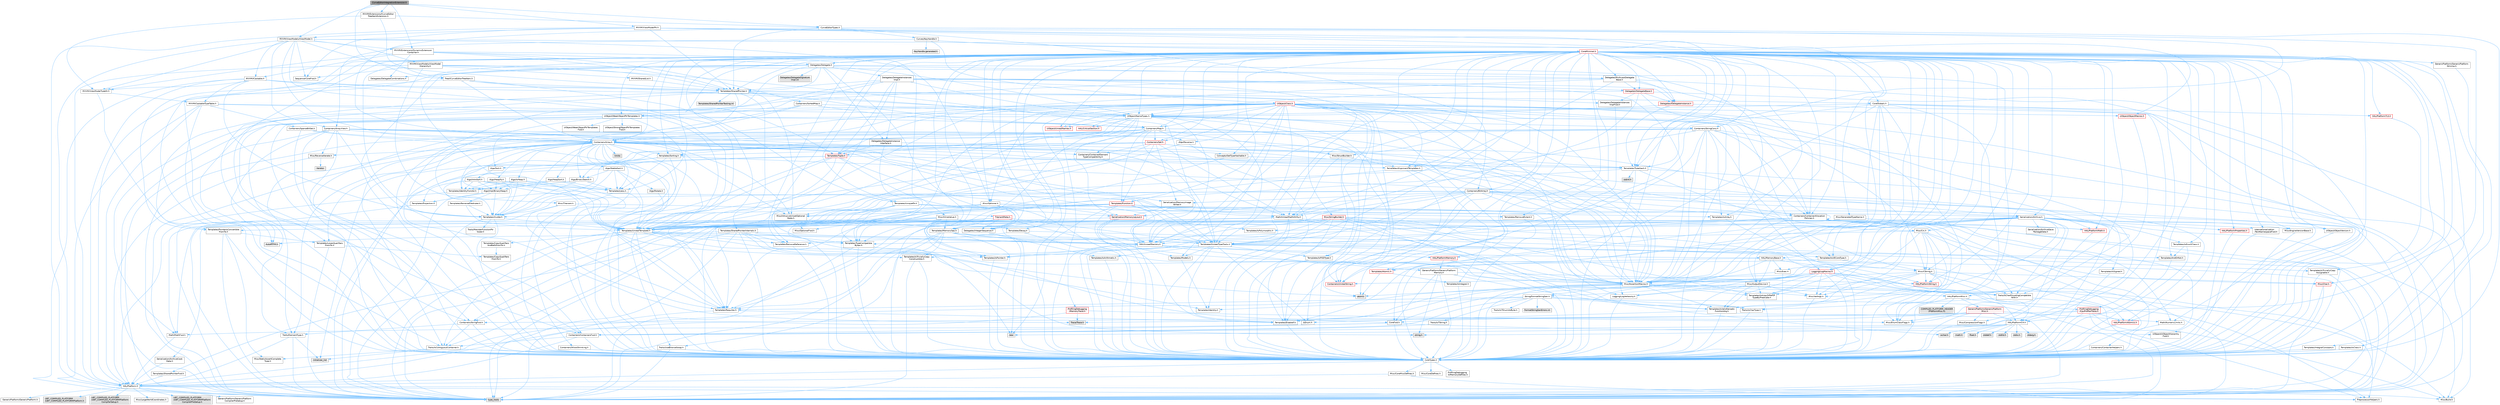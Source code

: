 digraph "CurveEditorIntegrationExtension.h"
{
 // INTERACTIVE_SVG=YES
 // LATEX_PDF_SIZE
  bgcolor="transparent";
  edge [fontname=Helvetica,fontsize=10,labelfontname=Helvetica,labelfontsize=10];
  node [fontname=Helvetica,fontsize=10,shape=box,height=0.2,width=0.4];
  Node1 [id="Node000001",label="CurveEditorIntegrationExtension.h",height=0.2,width=0.4,color="gray40", fillcolor="grey60", style="filled", fontcolor="black",tooltip=" "];
  Node1 -> Node2 [id="edge1_Node000001_Node000002",color="steelblue1",style="solid",tooltip=" "];
  Node2 [id="Node000002",label="MVVM/ViewModels/ViewModel.h",height=0.2,width=0.4,color="grey40", fillcolor="white", style="filled",URL="$d1/df9/ViewModel_8h.html",tooltip=" "];
  Node2 -> Node3 [id="edge2_Node000002_Node000003",color="steelblue1",style="solid",tooltip=" "];
  Node3 [id="Node000003",label="Containers/Array.h",height=0.2,width=0.4,color="grey40", fillcolor="white", style="filled",URL="$df/dd0/Array_8h.html",tooltip=" "];
  Node3 -> Node4 [id="edge3_Node000003_Node000004",color="steelblue1",style="solid",tooltip=" "];
  Node4 [id="Node000004",label="CoreTypes.h",height=0.2,width=0.4,color="grey40", fillcolor="white", style="filled",URL="$dc/dec/CoreTypes_8h.html",tooltip=" "];
  Node4 -> Node5 [id="edge4_Node000004_Node000005",color="steelblue1",style="solid",tooltip=" "];
  Node5 [id="Node000005",label="HAL/Platform.h",height=0.2,width=0.4,color="grey40", fillcolor="white", style="filled",URL="$d9/dd0/Platform_8h.html",tooltip=" "];
  Node5 -> Node6 [id="edge5_Node000005_Node000006",color="steelblue1",style="solid",tooltip=" "];
  Node6 [id="Node000006",label="Misc/Build.h",height=0.2,width=0.4,color="grey40", fillcolor="white", style="filled",URL="$d3/dbb/Build_8h.html",tooltip=" "];
  Node5 -> Node7 [id="edge6_Node000005_Node000007",color="steelblue1",style="solid",tooltip=" "];
  Node7 [id="Node000007",label="Misc/LargeWorldCoordinates.h",height=0.2,width=0.4,color="grey40", fillcolor="white", style="filled",URL="$d2/dcb/LargeWorldCoordinates_8h.html",tooltip=" "];
  Node5 -> Node8 [id="edge7_Node000005_Node000008",color="steelblue1",style="solid",tooltip=" "];
  Node8 [id="Node000008",label="type_traits",height=0.2,width=0.4,color="grey60", fillcolor="#E0E0E0", style="filled",tooltip=" "];
  Node5 -> Node9 [id="edge8_Node000005_Node000009",color="steelblue1",style="solid",tooltip=" "];
  Node9 [id="Node000009",label="PreprocessorHelpers.h",height=0.2,width=0.4,color="grey40", fillcolor="white", style="filled",URL="$db/ddb/PreprocessorHelpers_8h.html",tooltip=" "];
  Node5 -> Node10 [id="edge9_Node000005_Node000010",color="steelblue1",style="solid",tooltip=" "];
  Node10 [id="Node000010",label="UBT_COMPILED_PLATFORM\l/UBT_COMPILED_PLATFORMPlatform\lCompilerPreSetup.h",height=0.2,width=0.4,color="grey60", fillcolor="#E0E0E0", style="filled",tooltip=" "];
  Node5 -> Node11 [id="edge10_Node000005_Node000011",color="steelblue1",style="solid",tooltip=" "];
  Node11 [id="Node000011",label="GenericPlatform/GenericPlatform\lCompilerPreSetup.h",height=0.2,width=0.4,color="grey40", fillcolor="white", style="filled",URL="$d9/dc8/GenericPlatformCompilerPreSetup_8h.html",tooltip=" "];
  Node5 -> Node12 [id="edge11_Node000005_Node000012",color="steelblue1",style="solid",tooltip=" "];
  Node12 [id="Node000012",label="GenericPlatform/GenericPlatform.h",height=0.2,width=0.4,color="grey40", fillcolor="white", style="filled",URL="$d6/d84/GenericPlatform_8h.html",tooltip=" "];
  Node5 -> Node13 [id="edge12_Node000005_Node000013",color="steelblue1",style="solid",tooltip=" "];
  Node13 [id="Node000013",label="UBT_COMPILED_PLATFORM\l/UBT_COMPILED_PLATFORMPlatform.h",height=0.2,width=0.4,color="grey60", fillcolor="#E0E0E0", style="filled",tooltip=" "];
  Node5 -> Node14 [id="edge13_Node000005_Node000014",color="steelblue1",style="solid",tooltip=" "];
  Node14 [id="Node000014",label="UBT_COMPILED_PLATFORM\l/UBT_COMPILED_PLATFORMPlatform\lCompilerSetup.h",height=0.2,width=0.4,color="grey60", fillcolor="#E0E0E0", style="filled",tooltip=" "];
  Node4 -> Node15 [id="edge14_Node000004_Node000015",color="steelblue1",style="solid",tooltip=" "];
  Node15 [id="Node000015",label="ProfilingDebugging\l/UMemoryDefines.h",height=0.2,width=0.4,color="grey40", fillcolor="white", style="filled",URL="$d2/da2/UMemoryDefines_8h.html",tooltip=" "];
  Node4 -> Node16 [id="edge15_Node000004_Node000016",color="steelblue1",style="solid",tooltip=" "];
  Node16 [id="Node000016",label="Misc/CoreMiscDefines.h",height=0.2,width=0.4,color="grey40", fillcolor="white", style="filled",URL="$da/d38/CoreMiscDefines_8h.html",tooltip=" "];
  Node16 -> Node5 [id="edge16_Node000016_Node000005",color="steelblue1",style="solid",tooltip=" "];
  Node16 -> Node9 [id="edge17_Node000016_Node000009",color="steelblue1",style="solid",tooltip=" "];
  Node4 -> Node17 [id="edge18_Node000004_Node000017",color="steelblue1",style="solid",tooltip=" "];
  Node17 [id="Node000017",label="Misc/CoreDefines.h",height=0.2,width=0.4,color="grey40", fillcolor="white", style="filled",URL="$d3/dd2/CoreDefines_8h.html",tooltip=" "];
  Node3 -> Node18 [id="edge19_Node000003_Node000018",color="steelblue1",style="solid",tooltip=" "];
  Node18 [id="Node000018",label="Misc/AssertionMacros.h",height=0.2,width=0.4,color="grey40", fillcolor="white", style="filled",URL="$d0/dfa/AssertionMacros_8h.html",tooltip=" "];
  Node18 -> Node4 [id="edge20_Node000018_Node000004",color="steelblue1",style="solid",tooltip=" "];
  Node18 -> Node5 [id="edge21_Node000018_Node000005",color="steelblue1",style="solid",tooltip=" "];
  Node18 -> Node19 [id="edge22_Node000018_Node000019",color="steelblue1",style="solid",tooltip=" "];
  Node19 [id="Node000019",label="HAL/PlatformMisc.h",height=0.2,width=0.4,color="grey40", fillcolor="white", style="filled",URL="$d0/df5/PlatformMisc_8h.html",tooltip=" "];
  Node19 -> Node4 [id="edge23_Node000019_Node000004",color="steelblue1",style="solid",tooltip=" "];
  Node19 -> Node20 [id="edge24_Node000019_Node000020",color="steelblue1",style="solid",tooltip=" "];
  Node20 [id="Node000020",label="GenericPlatform/GenericPlatform\lMisc.h",height=0.2,width=0.4,color="red", fillcolor="#FFF0F0", style="filled",URL="$db/d9a/GenericPlatformMisc_8h.html",tooltip=" "];
  Node20 -> Node21 [id="edge25_Node000020_Node000021",color="steelblue1",style="solid",tooltip=" "];
  Node21 [id="Node000021",label="Containers/StringFwd.h",height=0.2,width=0.4,color="grey40", fillcolor="white", style="filled",URL="$df/d37/StringFwd_8h.html",tooltip=" "];
  Node21 -> Node4 [id="edge26_Node000021_Node000004",color="steelblue1",style="solid",tooltip=" "];
  Node21 -> Node22 [id="edge27_Node000021_Node000022",color="steelblue1",style="solid",tooltip=" "];
  Node22 [id="Node000022",label="Traits/ElementType.h",height=0.2,width=0.4,color="grey40", fillcolor="white", style="filled",URL="$d5/d4f/ElementType_8h.html",tooltip=" "];
  Node22 -> Node5 [id="edge28_Node000022_Node000005",color="steelblue1",style="solid",tooltip=" "];
  Node22 -> Node23 [id="edge29_Node000022_Node000023",color="steelblue1",style="solid",tooltip=" "];
  Node23 [id="Node000023",label="initializer_list",height=0.2,width=0.4,color="grey60", fillcolor="#E0E0E0", style="filled",tooltip=" "];
  Node22 -> Node8 [id="edge30_Node000022_Node000008",color="steelblue1",style="solid",tooltip=" "];
  Node21 -> Node24 [id="edge31_Node000021_Node000024",color="steelblue1",style="solid",tooltip=" "];
  Node24 [id="Node000024",label="Traits/IsContiguousContainer.h",height=0.2,width=0.4,color="grey40", fillcolor="white", style="filled",URL="$d5/d3c/IsContiguousContainer_8h.html",tooltip=" "];
  Node24 -> Node4 [id="edge32_Node000024_Node000004",color="steelblue1",style="solid",tooltip=" "];
  Node24 -> Node25 [id="edge33_Node000024_Node000025",color="steelblue1",style="solid",tooltip=" "];
  Node25 [id="Node000025",label="Misc/StaticAssertComplete\lType.h",height=0.2,width=0.4,color="grey40", fillcolor="white", style="filled",URL="$d5/d4e/StaticAssertCompleteType_8h.html",tooltip=" "];
  Node24 -> Node23 [id="edge34_Node000024_Node000023",color="steelblue1",style="solid",tooltip=" "];
  Node20 -> Node26 [id="edge35_Node000020_Node000026",color="steelblue1",style="solid",tooltip=" "];
  Node26 [id="Node000026",label="CoreFwd.h",height=0.2,width=0.4,color="grey40", fillcolor="white", style="filled",URL="$d1/d1e/CoreFwd_8h.html",tooltip=" "];
  Node26 -> Node4 [id="edge36_Node000026_Node000004",color="steelblue1",style="solid",tooltip=" "];
  Node26 -> Node27 [id="edge37_Node000026_Node000027",color="steelblue1",style="solid",tooltip=" "];
  Node27 [id="Node000027",label="Containers/ContainersFwd.h",height=0.2,width=0.4,color="grey40", fillcolor="white", style="filled",URL="$d4/d0a/ContainersFwd_8h.html",tooltip=" "];
  Node27 -> Node5 [id="edge38_Node000027_Node000005",color="steelblue1",style="solid",tooltip=" "];
  Node27 -> Node4 [id="edge39_Node000027_Node000004",color="steelblue1",style="solid",tooltip=" "];
  Node27 -> Node24 [id="edge40_Node000027_Node000024",color="steelblue1",style="solid",tooltip=" "];
  Node26 -> Node28 [id="edge41_Node000026_Node000028",color="steelblue1",style="solid",tooltip=" "];
  Node28 [id="Node000028",label="Math/MathFwd.h",height=0.2,width=0.4,color="grey40", fillcolor="white", style="filled",URL="$d2/d10/MathFwd_8h.html",tooltip=" "];
  Node28 -> Node5 [id="edge42_Node000028_Node000005",color="steelblue1",style="solid",tooltip=" "];
  Node26 -> Node29 [id="edge43_Node000026_Node000029",color="steelblue1",style="solid",tooltip=" "];
  Node29 [id="Node000029",label="UObject/UObjectHierarchy\lFwd.h",height=0.2,width=0.4,color="grey40", fillcolor="white", style="filled",URL="$d3/d13/UObjectHierarchyFwd_8h.html",tooltip=" "];
  Node20 -> Node4 [id="edge44_Node000020_Node000004",color="steelblue1",style="solid",tooltip=" "];
  Node20 -> Node31 [id="edge45_Node000020_Node000031",color="steelblue1",style="solid",tooltip=" "];
  Node31 [id="Node000031",label="HAL/PlatformCrt.h",height=0.2,width=0.4,color="grey40", fillcolor="white", style="filled",URL="$d8/d75/PlatformCrt_8h.html",tooltip=" "];
  Node31 -> Node32 [id="edge46_Node000031_Node000032",color="steelblue1",style="solid",tooltip=" "];
  Node32 [id="Node000032",label="new",height=0.2,width=0.4,color="grey60", fillcolor="#E0E0E0", style="filled",tooltip=" "];
  Node31 -> Node33 [id="edge47_Node000031_Node000033",color="steelblue1",style="solid",tooltip=" "];
  Node33 [id="Node000033",label="wchar.h",height=0.2,width=0.4,color="grey60", fillcolor="#E0E0E0", style="filled",tooltip=" "];
  Node31 -> Node34 [id="edge48_Node000031_Node000034",color="steelblue1",style="solid",tooltip=" "];
  Node34 [id="Node000034",label="stddef.h",height=0.2,width=0.4,color="grey60", fillcolor="#E0E0E0", style="filled",tooltip=" "];
  Node31 -> Node35 [id="edge49_Node000031_Node000035",color="steelblue1",style="solid",tooltip=" "];
  Node35 [id="Node000035",label="stdlib.h",height=0.2,width=0.4,color="grey60", fillcolor="#E0E0E0", style="filled",tooltip=" "];
  Node31 -> Node36 [id="edge50_Node000031_Node000036",color="steelblue1",style="solid",tooltip=" "];
  Node36 [id="Node000036",label="stdio.h",height=0.2,width=0.4,color="grey60", fillcolor="#E0E0E0", style="filled",tooltip=" "];
  Node31 -> Node37 [id="edge51_Node000031_Node000037",color="steelblue1",style="solid",tooltip=" "];
  Node37 [id="Node000037",label="stdarg.h",height=0.2,width=0.4,color="grey60", fillcolor="#E0E0E0", style="filled",tooltip=" "];
  Node31 -> Node38 [id="edge52_Node000031_Node000038",color="steelblue1",style="solid",tooltip=" "];
  Node38 [id="Node000038",label="math.h",height=0.2,width=0.4,color="grey60", fillcolor="#E0E0E0", style="filled",tooltip=" "];
  Node31 -> Node39 [id="edge53_Node000031_Node000039",color="steelblue1",style="solid",tooltip=" "];
  Node39 [id="Node000039",label="float.h",height=0.2,width=0.4,color="grey60", fillcolor="#E0E0E0", style="filled",tooltip=" "];
  Node31 -> Node40 [id="edge54_Node000031_Node000040",color="steelblue1",style="solid",tooltip=" "];
  Node40 [id="Node000040",label="string.h",height=0.2,width=0.4,color="grey60", fillcolor="#E0E0E0", style="filled",tooltip=" "];
  Node20 -> Node41 [id="edge55_Node000020_Node000041",color="steelblue1",style="solid",tooltip=" "];
  Node41 [id="Node000041",label="Math/NumericLimits.h",height=0.2,width=0.4,color="grey40", fillcolor="white", style="filled",URL="$df/d1b/NumericLimits_8h.html",tooltip=" "];
  Node41 -> Node4 [id="edge56_Node000041_Node000004",color="steelblue1",style="solid",tooltip=" "];
  Node20 -> Node42 [id="edge57_Node000020_Node000042",color="steelblue1",style="solid",tooltip=" "];
  Node42 [id="Node000042",label="Misc/CompressionFlags.h",height=0.2,width=0.4,color="grey40", fillcolor="white", style="filled",URL="$d9/d76/CompressionFlags_8h.html",tooltip=" "];
  Node20 -> Node43 [id="edge58_Node000020_Node000043",color="steelblue1",style="solid",tooltip=" "];
  Node43 [id="Node000043",label="Misc/EnumClassFlags.h",height=0.2,width=0.4,color="grey40", fillcolor="white", style="filled",URL="$d8/de7/EnumClassFlags_8h.html",tooltip=" "];
  Node19 -> Node46 [id="edge59_Node000019_Node000046",color="steelblue1",style="solid",tooltip=" "];
  Node46 [id="Node000046",label="COMPILED_PLATFORM_HEADER\l(PlatformMisc.h)",height=0.2,width=0.4,color="grey60", fillcolor="#E0E0E0", style="filled",tooltip=" "];
  Node19 -> Node47 [id="edge60_Node000019_Node000047",color="steelblue1",style="solid",tooltip=" "];
  Node47 [id="Node000047",label="ProfilingDebugging\l/CpuProfilerTrace.h",height=0.2,width=0.4,color="red", fillcolor="#FFF0F0", style="filled",URL="$da/dcb/CpuProfilerTrace_8h.html",tooltip=" "];
  Node47 -> Node4 [id="edge61_Node000047_Node000004",color="steelblue1",style="solid",tooltip=" "];
  Node47 -> Node27 [id="edge62_Node000047_Node000027",color="steelblue1",style="solid",tooltip=" "];
  Node47 -> Node48 [id="edge63_Node000047_Node000048",color="steelblue1",style="solid",tooltip=" "];
  Node48 [id="Node000048",label="HAL/PlatformAtomics.h",height=0.2,width=0.4,color="red", fillcolor="#FFF0F0", style="filled",URL="$d3/d36/PlatformAtomics_8h.html",tooltip=" "];
  Node48 -> Node4 [id="edge64_Node000048_Node000004",color="steelblue1",style="solid",tooltip=" "];
  Node47 -> Node9 [id="edge65_Node000047_Node000009",color="steelblue1",style="solid",tooltip=" "];
  Node47 -> Node6 [id="edge66_Node000047_Node000006",color="steelblue1",style="solid",tooltip=" "];
  Node47 -> Node54 [id="edge67_Node000047_Node000054",color="steelblue1",style="solid",tooltip=" "];
  Node54 [id="Node000054",label="Trace/Trace.h",height=0.2,width=0.4,color="grey60", fillcolor="#E0E0E0", style="filled",tooltip=" "];
  Node18 -> Node9 [id="edge68_Node000018_Node000009",color="steelblue1",style="solid",tooltip=" "];
  Node18 -> Node55 [id="edge69_Node000018_Node000055",color="steelblue1",style="solid",tooltip=" "];
  Node55 [id="Node000055",label="Templates/EnableIf.h",height=0.2,width=0.4,color="grey40", fillcolor="white", style="filled",URL="$d7/d60/EnableIf_8h.html",tooltip=" "];
  Node55 -> Node4 [id="edge70_Node000055_Node000004",color="steelblue1",style="solid",tooltip=" "];
  Node18 -> Node56 [id="edge71_Node000018_Node000056",color="steelblue1",style="solid",tooltip=" "];
  Node56 [id="Node000056",label="Templates/IsArrayOrRefOf\lTypeByPredicate.h",height=0.2,width=0.4,color="grey40", fillcolor="white", style="filled",URL="$d6/da1/IsArrayOrRefOfTypeByPredicate_8h.html",tooltip=" "];
  Node56 -> Node4 [id="edge72_Node000056_Node000004",color="steelblue1",style="solid",tooltip=" "];
  Node18 -> Node57 [id="edge73_Node000018_Node000057",color="steelblue1",style="solid",tooltip=" "];
  Node57 [id="Node000057",label="Templates/IsValidVariadic\lFunctionArg.h",height=0.2,width=0.4,color="grey40", fillcolor="white", style="filled",URL="$d0/dc8/IsValidVariadicFunctionArg_8h.html",tooltip=" "];
  Node57 -> Node4 [id="edge74_Node000057_Node000004",color="steelblue1",style="solid",tooltip=" "];
  Node57 -> Node58 [id="edge75_Node000057_Node000058",color="steelblue1",style="solid",tooltip=" "];
  Node58 [id="Node000058",label="IsEnum.h",height=0.2,width=0.4,color="grey40", fillcolor="white", style="filled",URL="$d4/de5/IsEnum_8h.html",tooltip=" "];
  Node57 -> Node8 [id="edge76_Node000057_Node000008",color="steelblue1",style="solid",tooltip=" "];
  Node18 -> Node59 [id="edge77_Node000018_Node000059",color="steelblue1",style="solid",tooltip=" "];
  Node59 [id="Node000059",label="Traits/IsCharEncodingCompatible\lWith.h",height=0.2,width=0.4,color="grey40", fillcolor="white", style="filled",URL="$df/dd1/IsCharEncodingCompatibleWith_8h.html",tooltip=" "];
  Node59 -> Node8 [id="edge78_Node000059_Node000008",color="steelblue1",style="solid",tooltip=" "];
  Node59 -> Node60 [id="edge79_Node000059_Node000060",color="steelblue1",style="solid",tooltip=" "];
  Node60 [id="Node000060",label="Traits/IsCharType.h",height=0.2,width=0.4,color="grey40", fillcolor="white", style="filled",URL="$db/d51/IsCharType_8h.html",tooltip=" "];
  Node60 -> Node4 [id="edge80_Node000060_Node000004",color="steelblue1",style="solid",tooltip=" "];
  Node18 -> Node61 [id="edge81_Node000018_Node000061",color="steelblue1",style="solid",tooltip=" "];
  Node61 [id="Node000061",label="Misc/VarArgs.h",height=0.2,width=0.4,color="grey40", fillcolor="white", style="filled",URL="$d5/d6f/VarArgs_8h.html",tooltip=" "];
  Node61 -> Node4 [id="edge82_Node000061_Node000004",color="steelblue1",style="solid",tooltip=" "];
  Node18 -> Node62 [id="edge83_Node000018_Node000062",color="steelblue1",style="solid",tooltip=" "];
  Node62 [id="Node000062",label="String/FormatStringSan.h",height=0.2,width=0.4,color="grey40", fillcolor="white", style="filled",URL="$d3/d8b/FormatStringSan_8h.html",tooltip=" "];
  Node62 -> Node8 [id="edge84_Node000062_Node000008",color="steelblue1",style="solid",tooltip=" "];
  Node62 -> Node4 [id="edge85_Node000062_Node000004",color="steelblue1",style="solid",tooltip=" "];
  Node62 -> Node63 [id="edge86_Node000062_Node000063",color="steelblue1",style="solid",tooltip=" "];
  Node63 [id="Node000063",label="Templates/Requires.h",height=0.2,width=0.4,color="grey40", fillcolor="white", style="filled",URL="$dc/d96/Requires_8h.html",tooltip=" "];
  Node63 -> Node55 [id="edge87_Node000063_Node000055",color="steelblue1",style="solid",tooltip=" "];
  Node63 -> Node8 [id="edge88_Node000063_Node000008",color="steelblue1",style="solid",tooltip=" "];
  Node62 -> Node64 [id="edge89_Node000062_Node000064",color="steelblue1",style="solid",tooltip=" "];
  Node64 [id="Node000064",label="Templates/Identity.h",height=0.2,width=0.4,color="grey40", fillcolor="white", style="filled",URL="$d0/dd5/Identity_8h.html",tooltip=" "];
  Node62 -> Node57 [id="edge90_Node000062_Node000057",color="steelblue1",style="solid",tooltip=" "];
  Node62 -> Node60 [id="edge91_Node000062_Node000060",color="steelblue1",style="solid",tooltip=" "];
  Node62 -> Node65 [id="edge92_Node000062_Node000065",color="steelblue1",style="solid",tooltip=" "];
  Node65 [id="Node000065",label="Traits/IsTEnumAsByte.h",height=0.2,width=0.4,color="grey40", fillcolor="white", style="filled",URL="$d1/de6/IsTEnumAsByte_8h.html",tooltip=" "];
  Node62 -> Node66 [id="edge93_Node000062_Node000066",color="steelblue1",style="solid",tooltip=" "];
  Node66 [id="Node000066",label="Traits/IsTString.h",height=0.2,width=0.4,color="grey40", fillcolor="white", style="filled",URL="$d0/df8/IsTString_8h.html",tooltip=" "];
  Node66 -> Node27 [id="edge94_Node000066_Node000027",color="steelblue1",style="solid",tooltip=" "];
  Node62 -> Node27 [id="edge95_Node000062_Node000027",color="steelblue1",style="solid",tooltip=" "];
  Node62 -> Node67 [id="edge96_Node000062_Node000067",color="steelblue1",style="solid",tooltip=" "];
  Node67 [id="Node000067",label="FormatStringSanErrors.inl",height=0.2,width=0.4,color="grey60", fillcolor="#E0E0E0", style="filled",tooltip=" "];
  Node18 -> Node68 [id="edge97_Node000018_Node000068",color="steelblue1",style="solid",tooltip=" "];
  Node68 [id="Node000068",label="atomic",height=0.2,width=0.4,color="grey60", fillcolor="#E0E0E0", style="filled",tooltip=" "];
  Node3 -> Node69 [id="edge98_Node000003_Node000069",color="steelblue1",style="solid",tooltip=" "];
  Node69 [id="Node000069",label="Misc/IntrusiveUnsetOptional\lState.h",height=0.2,width=0.4,color="grey40", fillcolor="white", style="filled",URL="$d2/d0a/IntrusiveUnsetOptionalState_8h.html",tooltip=" "];
  Node69 -> Node70 [id="edge99_Node000069_Node000070",color="steelblue1",style="solid",tooltip=" "];
  Node70 [id="Node000070",label="Misc/OptionalFwd.h",height=0.2,width=0.4,color="grey40", fillcolor="white", style="filled",URL="$dc/d50/OptionalFwd_8h.html",tooltip=" "];
  Node3 -> Node71 [id="edge100_Node000003_Node000071",color="steelblue1",style="solid",tooltip=" "];
  Node71 [id="Node000071",label="Misc/ReverseIterate.h",height=0.2,width=0.4,color="grey40", fillcolor="white", style="filled",URL="$db/de3/ReverseIterate_8h.html",tooltip=" "];
  Node71 -> Node5 [id="edge101_Node000071_Node000005",color="steelblue1",style="solid",tooltip=" "];
  Node71 -> Node72 [id="edge102_Node000071_Node000072",color="steelblue1",style="solid",tooltip=" "];
  Node72 [id="Node000072",label="iterator",height=0.2,width=0.4,color="grey60", fillcolor="#E0E0E0", style="filled",tooltip=" "];
  Node3 -> Node73 [id="edge103_Node000003_Node000073",color="steelblue1",style="solid",tooltip=" "];
  Node73 [id="Node000073",label="HAL/UnrealMemory.h",height=0.2,width=0.4,color="grey40", fillcolor="white", style="filled",URL="$d9/d96/UnrealMemory_8h.html",tooltip=" "];
  Node73 -> Node4 [id="edge104_Node000073_Node000004",color="steelblue1",style="solid",tooltip=" "];
  Node73 -> Node74 [id="edge105_Node000073_Node000074",color="steelblue1",style="solid",tooltip=" "];
  Node74 [id="Node000074",label="GenericPlatform/GenericPlatform\lMemory.h",height=0.2,width=0.4,color="grey40", fillcolor="white", style="filled",URL="$dd/d22/GenericPlatformMemory_8h.html",tooltip=" "];
  Node74 -> Node26 [id="edge106_Node000074_Node000026",color="steelblue1",style="solid",tooltip=" "];
  Node74 -> Node4 [id="edge107_Node000074_Node000004",color="steelblue1",style="solid",tooltip=" "];
  Node74 -> Node75 [id="edge108_Node000074_Node000075",color="steelblue1",style="solid",tooltip=" "];
  Node75 [id="Node000075",label="HAL/PlatformString.h",height=0.2,width=0.4,color="red", fillcolor="#FFF0F0", style="filled",URL="$db/db5/PlatformString_8h.html",tooltip=" "];
  Node75 -> Node4 [id="edge109_Node000075_Node000004",color="steelblue1",style="solid",tooltip=" "];
  Node74 -> Node40 [id="edge110_Node000074_Node000040",color="steelblue1",style="solid",tooltip=" "];
  Node74 -> Node33 [id="edge111_Node000074_Node000033",color="steelblue1",style="solid",tooltip=" "];
  Node73 -> Node77 [id="edge112_Node000073_Node000077",color="steelblue1",style="solid",tooltip=" "];
  Node77 [id="Node000077",label="HAL/MemoryBase.h",height=0.2,width=0.4,color="grey40", fillcolor="white", style="filled",URL="$d6/d9f/MemoryBase_8h.html",tooltip=" "];
  Node77 -> Node4 [id="edge113_Node000077_Node000004",color="steelblue1",style="solid",tooltip=" "];
  Node77 -> Node48 [id="edge114_Node000077_Node000048",color="steelblue1",style="solid",tooltip=" "];
  Node77 -> Node31 [id="edge115_Node000077_Node000031",color="steelblue1",style="solid",tooltip=" "];
  Node77 -> Node78 [id="edge116_Node000077_Node000078",color="steelblue1",style="solid",tooltip=" "];
  Node78 [id="Node000078",label="Misc/Exec.h",height=0.2,width=0.4,color="grey40", fillcolor="white", style="filled",URL="$de/ddb/Exec_8h.html",tooltip=" "];
  Node78 -> Node4 [id="edge117_Node000078_Node000004",color="steelblue1",style="solid",tooltip=" "];
  Node78 -> Node18 [id="edge118_Node000078_Node000018",color="steelblue1",style="solid",tooltip=" "];
  Node77 -> Node79 [id="edge119_Node000077_Node000079",color="steelblue1",style="solid",tooltip=" "];
  Node79 [id="Node000079",label="Misc/OutputDevice.h",height=0.2,width=0.4,color="grey40", fillcolor="white", style="filled",URL="$d7/d32/OutputDevice_8h.html",tooltip=" "];
  Node79 -> Node26 [id="edge120_Node000079_Node000026",color="steelblue1",style="solid",tooltip=" "];
  Node79 -> Node4 [id="edge121_Node000079_Node000004",color="steelblue1",style="solid",tooltip=" "];
  Node79 -> Node80 [id="edge122_Node000079_Node000080",color="steelblue1",style="solid",tooltip=" "];
  Node80 [id="Node000080",label="Logging/LogVerbosity.h",height=0.2,width=0.4,color="grey40", fillcolor="white", style="filled",URL="$d2/d8f/LogVerbosity_8h.html",tooltip=" "];
  Node80 -> Node4 [id="edge123_Node000080_Node000004",color="steelblue1",style="solid",tooltip=" "];
  Node79 -> Node61 [id="edge124_Node000079_Node000061",color="steelblue1",style="solid",tooltip=" "];
  Node79 -> Node56 [id="edge125_Node000079_Node000056",color="steelblue1",style="solid",tooltip=" "];
  Node79 -> Node57 [id="edge126_Node000079_Node000057",color="steelblue1",style="solid",tooltip=" "];
  Node79 -> Node59 [id="edge127_Node000079_Node000059",color="steelblue1",style="solid",tooltip=" "];
  Node77 -> Node81 [id="edge128_Node000077_Node000081",color="steelblue1",style="solid",tooltip=" "];
  Node81 [id="Node000081",label="Templates/Atomic.h",height=0.2,width=0.4,color="red", fillcolor="#FFF0F0", style="filled",URL="$d3/d91/Atomic_8h.html",tooltip=" "];
  Node81 -> Node84 [id="edge129_Node000081_Node000084",color="steelblue1",style="solid",tooltip=" "];
  Node84 [id="Node000084",label="Templates/IsIntegral.h",height=0.2,width=0.4,color="grey40", fillcolor="white", style="filled",URL="$da/d64/IsIntegral_8h.html",tooltip=" "];
  Node84 -> Node4 [id="edge130_Node000084_Node000004",color="steelblue1",style="solid",tooltip=" "];
  Node81 -> Node68 [id="edge131_Node000081_Node000068",color="steelblue1",style="solid",tooltip=" "];
  Node73 -> Node90 [id="edge132_Node000073_Node000090",color="steelblue1",style="solid",tooltip=" "];
  Node90 [id="Node000090",label="HAL/PlatformMemory.h",height=0.2,width=0.4,color="red", fillcolor="#FFF0F0", style="filled",URL="$de/d68/PlatformMemory_8h.html",tooltip=" "];
  Node90 -> Node4 [id="edge133_Node000090_Node000004",color="steelblue1",style="solid",tooltip=" "];
  Node90 -> Node74 [id="edge134_Node000090_Node000074",color="steelblue1",style="solid",tooltip=" "];
  Node73 -> Node92 [id="edge135_Node000073_Node000092",color="steelblue1",style="solid",tooltip=" "];
  Node92 [id="Node000092",label="ProfilingDebugging\l/MemoryTrace.h",height=0.2,width=0.4,color="red", fillcolor="#FFF0F0", style="filled",URL="$da/dd7/MemoryTrace_8h.html",tooltip=" "];
  Node92 -> Node5 [id="edge136_Node000092_Node000005",color="steelblue1",style="solid",tooltip=" "];
  Node92 -> Node43 [id="edge137_Node000092_Node000043",color="steelblue1",style="solid",tooltip=" "];
  Node92 -> Node54 [id="edge138_Node000092_Node000054",color="steelblue1",style="solid",tooltip=" "];
  Node73 -> Node93 [id="edge139_Node000073_Node000093",color="steelblue1",style="solid",tooltip=" "];
  Node93 [id="Node000093",label="Templates/IsPointer.h",height=0.2,width=0.4,color="grey40", fillcolor="white", style="filled",URL="$d7/d05/IsPointer_8h.html",tooltip=" "];
  Node93 -> Node4 [id="edge140_Node000093_Node000004",color="steelblue1",style="solid",tooltip=" "];
  Node3 -> Node94 [id="edge141_Node000003_Node000094",color="steelblue1",style="solid",tooltip=" "];
  Node94 [id="Node000094",label="Templates/UnrealTypeTraits.h",height=0.2,width=0.4,color="grey40", fillcolor="white", style="filled",URL="$d2/d2d/UnrealTypeTraits_8h.html",tooltip=" "];
  Node94 -> Node4 [id="edge142_Node000094_Node000004",color="steelblue1",style="solid",tooltip=" "];
  Node94 -> Node93 [id="edge143_Node000094_Node000093",color="steelblue1",style="solid",tooltip=" "];
  Node94 -> Node18 [id="edge144_Node000094_Node000018",color="steelblue1",style="solid",tooltip=" "];
  Node94 -> Node86 [id="edge145_Node000094_Node000086",color="steelblue1",style="solid",tooltip=" "];
  Node86 [id="Node000086",label="Templates/AndOrNot.h",height=0.2,width=0.4,color="grey40", fillcolor="white", style="filled",URL="$db/d0a/AndOrNot_8h.html",tooltip=" "];
  Node86 -> Node4 [id="edge146_Node000086_Node000004",color="steelblue1",style="solid",tooltip=" "];
  Node94 -> Node55 [id="edge147_Node000094_Node000055",color="steelblue1",style="solid",tooltip=" "];
  Node94 -> Node95 [id="edge148_Node000094_Node000095",color="steelblue1",style="solid",tooltip=" "];
  Node95 [id="Node000095",label="Templates/IsArithmetic.h",height=0.2,width=0.4,color="grey40", fillcolor="white", style="filled",URL="$d2/d5d/IsArithmetic_8h.html",tooltip=" "];
  Node95 -> Node4 [id="edge149_Node000095_Node000004",color="steelblue1",style="solid",tooltip=" "];
  Node94 -> Node58 [id="edge150_Node000094_Node000058",color="steelblue1",style="solid",tooltip=" "];
  Node94 -> Node96 [id="edge151_Node000094_Node000096",color="steelblue1",style="solid",tooltip=" "];
  Node96 [id="Node000096",label="Templates/Models.h",height=0.2,width=0.4,color="grey40", fillcolor="white", style="filled",URL="$d3/d0c/Models_8h.html",tooltip=" "];
  Node96 -> Node64 [id="edge152_Node000096_Node000064",color="steelblue1",style="solid",tooltip=" "];
  Node94 -> Node97 [id="edge153_Node000094_Node000097",color="steelblue1",style="solid",tooltip=" "];
  Node97 [id="Node000097",label="Templates/IsPODType.h",height=0.2,width=0.4,color="grey40", fillcolor="white", style="filled",URL="$d7/db1/IsPODType_8h.html",tooltip=" "];
  Node97 -> Node4 [id="edge154_Node000097_Node000004",color="steelblue1",style="solid",tooltip=" "];
  Node94 -> Node98 [id="edge155_Node000094_Node000098",color="steelblue1",style="solid",tooltip=" "];
  Node98 [id="Node000098",label="Templates/IsUECoreType.h",height=0.2,width=0.4,color="grey40", fillcolor="white", style="filled",URL="$d1/db8/IsUECoreType_8h.html",tooltip=" "];
  Node98 -> Node4 [id="edge156_Node000098_Node000004",color="steelblue1",style="solid",tooltip=" "];
  Node98 -> Node8 [id="edge157_Node000098_Node000008",color="steelblue1",style="solid",tooltip=" "];
  Node94 -> Node87 [id="edge158_Node000094_Node000087",color="steelblue1",style="solid",tooltip=" "];
  Node87 [id="Node000087",label="Templates/IsTriviallyCopy\lConstructible.h",height=0.2,width=0.4,color="grey40", fillcolor="white", style="filled",URL="$d3/d78/IsTriviallyCopyConstructible_8h.html",tooltip=" "];
  Node87 -> Node4 [id="edge159_Node000087_Node000004",color="steelblue1",style="solid",tooltip=" "];
  Node87 -> Node8 [id="edge160_Node000087_Node000008",color="steelblue1",style="solid",tooltip=" "];
  Node3 -> Node99 [id="edge161_Node000003_Node000099",color="steelblue1",style="solid",tooltip=" "];
  Node99 [id="Node000099",label="Templates/UnrealTemplate.h",height=0.2,width=0.4,color="grey40", fillcolor="white", style="filled",URL="$d4/d24/UnrealTemplate_8h.html",tooltip=" "];
  Node99 -> Node4 [id="edge162_Node000099_Node000004",color="steelblue1",style="solid",tooltip=" "];
  Node99 -> Node93 [id="edge163_Node000099_Node000093",color="steelblue1",style="solid",tooltip=" "];
  Node99 -> Node73 [id="edge164_Node000099_Node000073",color="steelblue1",style="solid",tooltip=" "];
  Node99 -> Node100 [id="edge165_Node000099_Node000100",color="steelblue1",style="solid",tooltip=" "];
  Node100 [id="Node000100",label="Templates/CopyQualifiers\lAndRefsFromTo.h",height=0.2,width=0.4,color="grey40", fillcolor="white", style="filled",URL="$d3/db3/CopyQualifiersAndRefsFromTo_8h.html",tooltip=" "];
  Node100 -> Node101 [id="edge166_Node000100_Node000101",color="steelblue1",style="solid",tooltip=" "];
  Node101 [id="Node000101",label="Templates/CopyQualifiers\lFromTo.h",height=0.2,width=0.4,color="grey40", fillcolor="white", style="filled",URL="$d5/db4/CopyQualifiersFromTo_8h.html",tooltip=" "];
  Node99 -> Node94 [id="edge167_Node000099_Node000094",color="steelblue1",style="solid",tooltip=" "];
  Node99 -> Node102 [id="edge168_Node000099_Node000102",color="steelblue1",style="solid",tooltip=" "];
  Node102 [id="Node000102",label="Templates/RemoveReference.h",height=0.2,width=0.4,color="grey40", fillcolor="white", style="filled",URL="$da/dbe/RemoveReference_8h.html",tooltip=" "];
  Node102 -> Node4 [id="edge169_Node000102_Node000004",color="steelblue1",style="solid",tooltip=" "];
  Node99 -> Node63 [id="edge170_Node000099_Node000063",color="steelblue1",style="solid",tooltip=" "];
  Node99 -> Node103 [id="edge171_Node000099_Node000103",color="steelblue1",style="solid",tooltip=" "];
  Node103 [id="Node000103",label="Templates/TypeCompatible\lBytes.h",height=0.2,width=0.4,color="grey40", fillcolor="white", style="filled",URL="$df/d0a/TypeCompatibleBytes_8h.html",tooltip=" "];
  Node103 -> Node4 [id="edge172_Node000103_Node000004",color="steelblue1",style="solid",tooltip=" "];
  Node103 -> Node40 [id="edge173_Node000103_Node000040",color="steelblue1",style="solid",tooltip=" "];
  Node103 -> Node32 [id="edge174_Node000103_Node000032",color="steelblue1",style="solid",tooltip=" "];
  Node103 -> Node8 [id="edge175_Node000103_Node000008",color="steelblue1",style="solid",tooltip=" "];
  Node99 -> Node64 [id="edge176_Node000099_Node000064",color="steelblue1",style="solid",tooltip=" "];
  Node99 -> Node24 [id="edge177_Node000099_Node000024",color="steelblue1",style="solid",tooltip=" "];
  Node99 -> Node104 [id="edge178_Node000099_Node000104",color="steelblue1",style="solid",tooltip=" "];
  Node104 [id="Node000104",label="Traits/UseBitwiseSwap.h",height=0.2,width=0.4,color="grey40", fillcolor="white", style="filled",URL="$db/df3/UseBitwiseSwap_8h.html",tooltip=" "];
  Node104 -> Node4 [id="edge179_Node000104_Node000004",color="steelblue1",style="solid",tooltip=" "];
  Node104 -> Node8 [id="edge180_Node000104_Node000008",color="steelblue1",style="solid",tooltip=" "];
  Node99 -> Node8 [id="edge181_Node000099_Node000008",color="steelblue1",style="solid",tooltip=" "];
  Node3 -> Node105 [id="edge182_Node000003_Node000105",color="steelblue1",style="solid",tooltip=" "];
  Node105 [id="Node000105",label="Containers/AllowShrinking.h",height=0.2,width=0.4,color="grey40", fillcolor="white", style="filled",URL="$d7/d1a/AllowShrinking_8h.html",tooltip=" "];
  Node105 -> Node4 [id="edge183_Node000105_Node000004",color="steelblue1",style="solid",tooltip=" "];
  Node3 -> Node106 [id="edge184_Node000003_Node000106",color="steelblue1",style="solid",tooltip=" "];
  Node106 [id="Node000106",label="Containers/ContainerAllocation\lPolicies.h",height=0.2,width=0.4,color="grey40", fillcolor="white", style="filled",URL="$d7/dff/ContainerAllocationPolicies_8h.html",tooltip=" "];
  Node106 -> Node4 [id="edge185_Node000106_Node000004",color="steelblue1",style="solid",tooltip=" "];
  Node106 -> Node107 [id="edge186_Node000106_Node000107",color="steelblue1",style="solid",tooltip=" "];
  Node107 [id="Node000107",label="Containers/ContainerHelpers.h",height=0.2,width=0.4,color="grey40", fillcolor="white", style="filled",URL="$d7/d33/ContainerHelpers_8h.html",tooltip=" "];
  Node107 -> Node4 [id="edge187_Node000107_Node000004",color="steelblue1",style="solid",tooltip=" "];
  Node106 -> Node106 [id="edge188_Node000106_Node000106",color="steelblue1",style="solid",tooltip=" "];
  Node106 -> Node108 [id="edge189_Node000106_Node000108",color="steelblue1",style="solid",tooltip=" "];
  Node108 [id="Node000108",label="HAL/PlatformMath.h",height=0.2,width=0.4,color="red", fillcolor="#FFF0F0", style="filled",URL="$dc/d53/PlatformMath_8h.html",tooltip=" "];
  Node108 -> Node4 [id="edge190_Node000108_Node000004",color="steelblue1",style="solid",tooltip=" "];
  Node106 -> Node73 [id="edge191_Node000106_Node000073",color="steelblue1",style="solid",tooltip=" "];
  Node106 -> Node41 [id="edge192_Node000106_Node000041",color="steelblue1",style="solid",tooltip=" "];
  Node106 -> Node18 [id="edge193_Node000106_Node000018",color="steelblue1",style="solid",tooltip=" "];
  Node106 -> Node116 [id="edge194_Node000106_Node000116",color="steelblue1",style="solid",tooltip=" "];
  Node116 [id="Node000116",label="Templates/IsPolymorphic.h",height=0.2,width=0.4,color="grey40", fillcolor="white", style="filled",URL="$dc/d20/IsPolymorphic_8h.html",tooltip=" "];
  Node106 -> Node117 [id="edge195_Node000106_Node000117",color="steelblue1",style="solid",tooltip=" "];
  Node117 [id="Node000117",label="Templates/MemoryOps.h",height=0.2,width=0.4,color="grey40", fillcolor="white", style="filled",URL="$db/dea/MemoryOps_8h.html",tooltip=" "];
  Node117 -> Node4 [id="edge196_Node000117_Node000004",color="steelblue1",style="solid",tooltip=" "];
  Node117 -> Node73 [id="edge197_Node000117_Node000073",color="steelblue1",style="solid",tooltip=" "];
  Node117 -> Node88 [id="edge198_Node000117_Node000088",color="steelblue1",style="solid",tooltip=" "];
  Node88 [id="Node000088",label="Templates/IsTriviallyCopy\lAssignable.h",height=0.2,width=0.4,color="grey40", fillcolor="white", style="filled",URL="$d2/df2/IsTriviallyCopyAssignable_8h.html",tooltip=" "];
  Node88 -> Node4 [id="edge199_Node000088_Node000004",color="steelblue1",style="solid",tooltip=" "];
  Node88 -> Node8 [id="edge200_Node000088_Node000008",color="steelblue1",style="solid",tooltip=" "];
  Node117 -> Node87 [id="edge201_Node000117_Node000087",color="steelblue1",style="solid",tooltip=" "];
  Node117 -> Node63 [id="edge202_Node000117_Node000063",color="steelblue1",style="solid",tooltip=" "];
  Node117 -> Node94 [id="edge203_Node000117_Node000094",color="steelblue1",style="solid",tooltip=" "];
  Node117 -> Node104 [id="edge204_Node000117_Node000104",color="steelblue1",style="solid",tooltip=" "];
  Node117 -> Node32 [id="edge205_Node000117_Node000032",color="steelblue1",style="solid",tooltip=" "];
  Node117 -> Node8 [id="edge206_Node000117_Node000008",color="steelblue1",style="solid",tooltip=" "];
  Node106 -> Node103 [id="edge207_Node000106_Node000103",color="steelblue1",style="solid",tooltip=" "];
  Node106 -> Node8 [id="edge208_Node000106_Node000008",color="steelblue1",style="solid",tooltip=" "];
  Node3 -> Node118 [id="edge209_Node000003_Node000118",color="steelblue1",style="solid",tooltip=" "];
  Node118 [id="Node000118",label="Containers/ContainerElement\lTypeCompatibility.h",height=0.2,width=0.4,color="grey40", fillcolor="white", style="filled",URL="$df/ddf/ContainerElementTypeCompatibility_8h.html",tooltip=" "];
  Node118 -> Node4 [id="edge210_Node000118_Node000004",color="steelblue1",style="solid",tooltip=" "];
  Node118 -> Node94 [id="edge211_Node000118_Node000094",color="steelblue1",style="solid",tooltip=" "];
  Node3 -> Node119 [id="edge212_Node000003_Node000119",color="steelblue1",style="solid",tooltip=" "];
  Node119 [id="Node000119",label="Serialization/Archive.h",height=0.2,width=0.4,color="grey40", fillcolor="white", style="filled",URL="$d7/d3b/Archive_8h.html",tooltip=" "];
  Node119 -> Node26 [id="edge213_Node000119_Node000026",color="steelblue1",style="solid",tooltip=" "];
  Node119 -> Node4 [id="edge214_Node000119_Node000004",color="steelblue1",style="solid",tooltip=" "];
  Node119 -> Node120 [id="edge215_Node000119_Node000120",color="steelblue1",style="solid",tooltip=" "];
  Node120 [id="Node000120",label="HAL/PlatformProperties.h",height=0.2,width=0.4,color="red", fillcolor="#FFF0F0", style="filled",URL="$d9/db0/PlatformProperties_8h.html",tooltip=" "];
  Node120 -> Node4 [id="edge216_Node000120_Node000004",color="steelblue1",style="solid",tooltip=" "];
  Node119 -> Node123 [id="edge217_Node000119_Node000123",color="steelblue1",style="solid",tooltip=" "];
  Node123 [id="Node000123",label="Internationalization\l/TextNamespaceFwd.h",height=0.2,width=0.4,color="grey40", fillcolor="white", style="filled",URL="$d8/d97/TextNamespaceFwd_8h.html",tooltip=" "];
  Node123 -> Node4 [id="edge218_Node000123_Node000004",color="steelblue1",style="solid",tooltip=" "];
  Node119 -> Node28 [id="edge219_Node000119_Node000028",color="steelblue1",style="solid",tooltip=" "];
  Node119 -> Node18 [id="edge220_Node000119_Node000018",color="steelblue1",style="solid",tooltip=" "];
  Node119 -> Node6 [id="edge221_Node000119_Node000006",color="steelblue1",style="solid",tooltip=" "];
  Node119 -> Node42 [id="edge222_Node000119_Node000042",color="steelblue1",style="solid",tooltip=" "];
  Node119 -> Node124 [id="edge223_Node000119_Node000124",color="steelblue1",style="solid",tooltip=" "];
  Node124 [id="Node000124",label="Misc/EngineVersionBase.h",height=0.2,width=0.4,color="grey40", fillcolor="white", style="filled",URL="$d5/d2b/EngineVersionBase_8h.html",tooltip=" "];
  Node124 -> Node4 [id="edge224_Node000124_Node000004",color="steelblue1",style="solid",tooltip=" "];
  Node119 -> Node61 [id="edge225_Node000119_Node000061",color="steelblue1",style="solid",tooltip=" "];
  Node119 -> Node125 [id="edge226_Node000119_Node000125",color="steelblue1",style="solid",tooltip=" "];
  Node125 [id="Node000125",label="Serialization/ArchiveCook\lData.h",height=0.2,width=0.4,color="grey40", fillcolor="white", style="filled",URL="$dc/db6/ArchiveCookData_8h.html",tooltip=" "];
  Node125 -> Node5 [id="edge227_Node000125_Node000005",color="steelblue1",style="solid",tooltip=" "];
  Node119 -> Node126 [id="edge228_Node000119_Node000126",color="steelblue1",style="solid",tooltip=" "];
  Node126 [id="Node000126",label="Serialization/ArchiveSave\lPackageData.h",height=0.2,width=0.4,color="grey40", fillcolor="white", style="filled",URL="$d1/d37/ArchiveSavePackageData_8h.html",tooltip=" "];
  Node119 -> Node55 [id="edge229_Node000119_Node000055",color="steelblue1",style="solid",tooltip=" "];
  Node119 -> Node56 [id="edge230_Node000119_Node000056",color="steelblue1",style="solid",tooltip=" "];
  Node119 -> Node127 [id="edge231_Node000119_Node000127",color="steelblue1",style="solid",tooltip=" "];
  Node127 [id="Node000127",label="Templates/IsEnumClass.h",height=0.2,width=0.4,color="grey40", fillcolor="white", style="filled",URL="$d7/d15/IsEnumClass_8h.html",tooltip=" "];
  Node127 -> Node4 [id="edge232_Node000127_Node000004",color="steelblue1",style="solid",tooltip=" "];
  Node127 -> Node86 [id="edge233_Node000127_Node000086",color="steelblue1",style="solid",tooltip=" "];
  Node119 -> Node113 [id="edge234_Node000119_Node000113",color="steelblue1",style="solid",tooltip=" "];
  Node113 [id="Node000113",label="Templates/IsSigned.h",height=0.2,width=0.4,color="grey40", fillcolor="white", style="filled",URL="$d8/dd8/IsSigned_8h.html",tooltip=" "];
  Node113 -> Node4 [id="edge235_Node000113_Node000004",color="steelblue1",style="solid",tooltip=" "];
  Node119 -> Node57 [id="edge236_Node000119_Node000057",color="steelblue1",style="solid",tooltip=" "];
  Node119 -> Node99 [id="edge237_Node000119_Node000099",color="steelblue1",style="solid",tooltip=" "];
  Node119 -> Node59 [id="edge238_Node000119_Node000059",color="steelblue1",style="solid",tooltip=" "];
  Node119 -> Node128 [id="edge239_Node000119_Node000128",color="steelblue1",style="solid",tooltip=" "];
  Node128 [id="Node000128",label="UObject/ObjectVersion.h",height=0.2,width=0.4,color="grey40", fillcolor="white", style="filled",URL="$da/d63/ObjectVersion_8h.html",tooltip=" "];
  Node128 -> Node4 [id="edge240_Node000128_Node000004",color="steelblue1",style="solid",tooltip=" "];
  Node3 -> Node129 [id="edge241_Node000003_Node000129",color="steelblue1",style="solid",tooltip=" "];
  Node129 [id="Node000129",label="Serialization/MemoryImage\lWriter.h",height=0.2,width=0.4,color="grey40", fillcolor="white", style="filled",URL="$d0/d08/MemoryImageWriter_8h.html",tooltip=" "];
  Node129 -> Node4 [id="edge242_Node000129_Node000004",color="steelblue1",style="solid",tooltip=" "];
  Node129 -> Node130 [id="edge243_Node000129_Node000130",color="steelblue1",style="solid",tooltip=" "];
  Node130 [id="Node000130",label="Serialization/MemoryLayout.h",height=0.2,width=0.4,color="red", fillcolor="#FFF0F0", style="filled",URL="$d7/d66/MemoryLayout_8h.html",tooltip=" "];
  Node130 -> Node21 [id="edge244_Node000130_Node000021",color="steelblue1",style="solid",tooltip=" "];
  Node130 -> Node73 [id="edge245_Node000130_Node000073",color="steelblue1",style="solid",tooltip=" "];
  Node130 -> Node55 [id="edge246_Node000130_Node000055",color="steelblue1",style="solid",tooltip=" "];
  Node130 -> Node116 [id="edge247_Node000130_Node000116",color="steelblue1",style="solid",tooltip=" "];
  Node130 -> Node96 [id="edge248_Node000130_Node000096",color="steelblue1",style="solid",tooltip=" "];
  Node130 -> Node99 [id="edge249_Node000130_Node000099",color="steelblue1",style="solid",tooltip=" "];
  Node3 -> Node143 [id="edge250_Node000003_Node000143",color="steelblue1",style="solid",tooltip=" "];
  Node143 [id="Node000143",label="Algo/Heapify.h",height=0.2,width=0.4,color="grey40", fillcolor="white", style="filled",URL="$d0/d2a/Heapify_8h.html",tooltip=" "];
  Node143 -> Node144 [id="edge251_Node000143_Node000144",color="steelblue1",style="solid",tooltip=" "];
  Node144 [id="Node000144",label="Algo/Impl/BinaryHeap.h",height=0.2,width=0.4,color="grey40", fillcolor="white", style="filled",URL="$d7/da3/Algo_2Impl_2BinaryHeap_8h.html",tooltip=" "];
  Node144 -> Node145 [id="edge252_Node000144_Node000145",color="steelblue1",style="solid",tooltip=" "];
  Node145 [id="Node000145",label="Templates/Invoke.h",height=0.2,width=0.4,color="grey40", fillcolor="white", style="filled",URL="$d7/deb/Invoke_8h.html",tooltip=" "];
  Node145 -> Node4 [id="edge253_Node000145_Node000004",color="steelblue1",style="solid",tooltip=" "];
  Node145 -> Node146 [id="edge254_Node000145_Node000146",color="steelblue1",style="solid",tooltip=" "];
  Node146 [id="Node000146",label="Traits/MemberFunctionPtr\lOuter.h",height=0.2,width=0.4,color="grey40", fillcolor="white", style="filled",URL="$db/da7/MemberFunctionPtrOuter_8h.html",tooltip=" "];
  Node145 -> Node99 [id="edge255_Node000145_Node000099",color="steelblue1",style="solid",tooltip=" "];
  Node145 -> Node8 [id="edge256_Node000145_Node000008",color="steelblue1",style="solid",tooltip=" "];
  Node144 -> Node147 [id="edge257_Node000144_Node000147",color="steelblue1",style="solid",tooltip=" "];
  Node147 [id="Node000147",label="Templates/Projection.h",height=0.2,width=0.4,color="grey40", fillcolor="white", style="filled",URL="$d7/df0/Projection_8h.html",tooltip=" "];
  Node147 -> Node8 [id="edge258_Node000147_Node000008",color="steelblue1",style="solid",tooltip=" "];
  Node144 -> Node148 [id="edge259_Node000144_Node000148",color="steelblue1",style="solid",tooltip=" "];
  Node148 [id="Node000148",label="Templates/ReversePredicate.h",height=0.2,width=0.4,color="grey40", fillcolor="white", style="filled",URL="$d8/d28/ReversePredicate_8h.html",tooltip=" "];
  Node148 -> Node145 [id="edge260_Node000148_Node000145",color="steelblue1",style="solid",tooltip=" "];
  Node148 -> Node99 [id="edge261_Node000148_Node000099",color="steelblue1",style="solid",tooltip=" "];
  Node144 -> Node8 [id="edge262_Node000144_Node000008",color="steelblue1",style="solid",tooltip=" "];
  Node143 -> Node149 [id="edge263_Node000143_Node000149",color="steelblue1",style="solid",tooltip=" "];
  Node149 [id="Node000149",label="Templates/IdentityFunctor.h",height=0.2,width=0.4,color="grey40", fillcolor="white", style="filled",URL="$d7/d2e/IdentityFunctor_8h.html",tooltip=" "];
  Node149 -> Node5 [id="edge264_Node000149_Node000005",color="steelblue1",style="solid",tooltip=" "];
  Node143 -> Node145 [id="edge265_Node000143_Node000145",color="steelblue1",style="solid",tooltip=" "];
  Node143 -> Node150 [id="edge266_Node000143_Node000150",color="steelblue1",style="solid",tooltip=" "];
  Node150 [id="Node000150",label="Templates/Less.h",height=0.2,width=0.4,color="grey40", fillcolor="white", style="filled",URL="$de/dc8/Less_8h.html",tooltip=" "];
  Node150 -> Node4 [id="edge267_Node000150_Node000004",color="steelblue1",style="solid",tooltip=" "];
  Node150 -> Node99 [id="edge268_Node000150_Node000099",color="steelblue1",style="solid",tooltip=" "];
  Node143 -> Node99 [id="edge269_Node000143_Node000099",color="steelblue1",style="solid",tooltip=" "];
  Node3 -> Node151 [id="edge270_Node000003_Node000151",color="steelblue1",style="solid",tooltip=" "];
  Node151 [id="Node000151",label="Algo/HeapSort.h",height=0.2,width=0.4,color="grey40", fillcolor="white", style="filled",URL="$d3/d92/HeapSort_8h.html",tooltip=" "];
  Node151 -> Node144 [id="edge271_Node000151_Node000144",color="steelblue1",style="solid",tooltip=" "];
  Node151 -> Node149 [id="edge272_Node000151_Node000149",color="steelblue1",style="solid",tooltip=" "];
  Node151 -> Node150 [id="edge273_Node000151_Node000150",color="steelblue1",style="solid",tooltip=" "];
  Node151 -> Node99 [id="edge274_Node000151_Node000099",color="steelblue1",style="solid",tooltip=" "];
  Node3 -> Node152 [id="edge275_Node000003_Node000152",color="steelblue1",style="solid",tooltip=" "];
  Node152 [id="Node000152",label="Algo/IsHeap.h",height=0.2,width=0.4,color="grey40", fillcolor="white", style="filled",URL="$de/d32/IsHeap_8h.html",tooltip=" "];
  Node152 -> Node144 [id="edge276_Node000152_Node000144",color="steelblue1",style="solid",tooltip=" "];
  Node152 -> Node149 [id="edge277_Node000152_Node000149",color="steelblue1",style="solid",tooltip=" "];
  Node152 -> Node145 [id="edge278_Node000152_Node000145",color="steelblue1",style="solid",tooltip=" "];
  Node152 -> Node150 [id="edge279_Node000152_Node000150",color="steelblue1",style="solid",tooltip=" "];
  Node152 -> Node99 [id="edge280_Node000152_Node000099",color="steelblue1",style="solid",tooltip=" "];
  Node3 -> Node144 [id="edge281_Node000003_Node000144",color="steelblue1",style="solid",tooltip=" "];
  Node3 -> Node153 [id="edge282_Node000003_Node000153",color="steelblue1",style="solid",tooltip=" "];
  Node153 [id="Node000153",label="Algo/StableSort.h",height=0.2,width=0.4,color="grey40", fillcolor="white", style="filled",URL="$d7/d3c/StableSort_8h.html",tooltip=" "];
  Node153 -> Node154 [id="edge283_Node000153_Node000154",color="steelblue1",style="solid",tooltip=" "];
  Node154 [id="Node000154",label="Algo/BinarySearch.h",height=0.2,width=0.4,color="grey40", fillcolor="white", style="filled",URL="$db/db4/BinarySearch_8h.html",tooltip=" "];
  Node154 -> Node149 [id="edge284_Node000154_Node000149",color="steelblue1",style="solid",tooltip=" "];
  Node154 -> Node145 [id="edge285_Node000154_Node000145",color="steelblue1",style="solid",tooltip=" "];
  Node154 -> Node150 [id="edge286_Node000154_Node000150",color="steelblue1",style="solid",tooltip=" "];
  Node153 -> Node155 [id="edge287_Node000153_Node000155",color="steelblue1",style="solid",tooltip=" "];
  Node155 [id="Node000155",label="Algo/Rotate.h",height=0.2,width=0.4,color="grey40", fillcolor="white", style="filled",URL="$dd/da7/Rotate_8h.html",tooltip=" "];
  Node155 -> Node99 [id="edge288_Node000155_Node000099",color="steelblue1",style="solid",tooltip=" "];
  Node153 -> Node149 [id="edge289_Node000153_Node000149",color="steelblue1",style="solid",tooltip=" "];
  Node153 -> Node145 [id="edge290_Node000153_Node000145",color="steelblue1",style="solid",tooltip=" "];
  Node153 -> Node150 [id="edge291_Node000153_Node000150",color="steelblue1",style="solid",tooltip=" "];
  Node153 -> Node99 [id="edge292_Node000153_Node000099",color="steelblue1",style="solid",tooltip=" "];
  Node3 -> Node156 [id="edge293_Node000003_Node000156",color="steelblue1",style="solid",tooltip=" "];
  Node156 [id="Node000156",label="Concepts/GetTypeHashable.h",height=0.2,width=0.4,color="grey40", fillcolor="white", style="filled",URL="$d3/da2/GetTypeHashable_8h.html",tooltip=" "];
  Node156 -> Node4 [id="edge294_Node000156_Node000004",color="steelblue1",style="solid",tooltip=" "];
  Node156 -> Node134 [id="edge295_Node000156_Node000134",color="steelblue1",style="solid",tooltip=" "];
  Node134 [id="Node000134",label="Templates/TypeHash.h",height=0.2,width=0.4,color="grey40", fillcolor="white", style="filled",URL="$d1/d62/TypeHash_8h.html",tooltip=" "];
  Node134 -> Node4 [id="edge296_Node000134_Node000004",color="steelblue1",style="solid",tooltip=" "];
  Node134 -> Node63 [id="edge297_Node000134_Node000063",color="steelblue1",style="solid",tooltip=" "];
  Node134 -> Node135 [id="edge298_Node000134_Node000135",color="steelblue1",style="solid",tooltip=" "];
  Node135 [id="Node000135",label="Misc/Crc.h",height=0.2,width=0.4,color="grey40", fillcolor="white", style="filled",URL="$d4/dd2/Crc_8h.html",tooltip=" "];
  Node135 -> Node4 [id="edge299_Node000135_Node000004",color="steelblue1",style="solid",tooltip=" "];
  Node135 -> Node75 [id="edge300_Node000135_Node000075",color="steelblue1",style="solid",tooltip=" "];
  Node135 -> Node18 [id="edge301_Node000135_Node000018",color="steelblue1",style="solid",tooltip=" "];
  Node135 -> Node136 [id="edge302_Node000135_Node000136",color="steelblue1",style="solid",tooltip=" "];
  Node136 [id="Node000136",label="Misc/CString.h",height=0.2,width=0.4,color="grey40", fillcolor="white", style="filled",URL="$d2/d49/CString_8h.html",tooltip=" "];
  Node136 -> Node4 [id="edge303_Node000136_Node000004",color="steelblue1",style="solid",tooltip=" "];
  Node136 -> Node31 [id="edge304_Node000136_Node000031",color="steelblue1",style="solid",tooltip=" "];
  Node136 -> Node75 [id="edge305_Node000136_Node000075",color="steelblue1",style="solid",tooltip=" "];
  Node136 -> Node18 [id="edge306_Node000136_Node000018",color="steelblue1",style="solid",tooltip=" "];
  Node136 -> Node137 [id="edge307_Node000136_Node000137",color="steelblue1",style="solid",tooltip=" "];
  Node137 [id="Node000137",label="Misc/Char.h",height=0.2,width=0.4,color="red", fillcolor="#FFF0F0", style="filled",URL="$d0/d58/Char_8h.html",tooltip=" "];
  Node137 -> Node4 [id="edge308_Node000137_Node000004",color="steelblue1",style="solid",tooltip=" "];
  Node137 -> Node8 [id="edge309_Node000137_Node000008",color="steelblue1",style="solid",tooltip=" "];
  Node136 -> Node61 [id="edge310_Node000136_Node000061",color="steelblue1",style="solid",tooltip=" "];
  Node136 -> Node56 [id="edge311_Node000136_Node000056",color="steelblue1",style="solid",tooltip=" "];
  Node136 -> Node57 [id="edge312_Node000136_Node000057",color="steelblue1",style="solid",tooltip=" "];
  Node136 -> Node59 [id="edge313_Node000136_Node000059",color="steelblue1",style="solid",tooltip=" "];
  Node135 -> Node137 [id="edge314_Node000135_Node000137",color="steelblue1",style="solid",tooltip=" "];
  Node135 -> Node94 [id="edge315_Node000135_Node000094",color="steelblue1",style="solid",tooltip=" "];
  Node135 -> Node60 [id="edge316_Node000135_Node000060",color="steelblue1",style="solid",tooltip=" "];
  Node134 -> Node140 [id="edge317_Node000134_Node000140",color="steelblue1",style="solid",tooltip=" "];
  Node140 [id="Node000140",label="stdint.h",height=0.2,width=0.4,color="grey60", fillcolor="#E0E0E0", style="filled",tooltip=" "];
  Node134 -> Node8 [id="edge318_Node000134_Node000008",color="steelblue1",style="solid",tooltip=" "];
  Node3 -> Node149 [id="edge319_Node000003_Node000149",color="steelblue1",style="solid",tooltip=" "];
  Node3 -> Node145 [id="edge320_Node000003_Node000145",color="steelblue1",style="solid",tooltip=" "];
  Node3 -> Node150 [id="edge321_Node000003_Node000150",color="steelblue1",style="solid",tooltip=" "];
  Node3 -> Node157 [id="edge322_Node000003_Node000157",color="steelblue1",style="solid",tooltip=" "];
  Node157 [id="Node000157",label="Templates/LosesQualifiers\lFromTo.h",height=0.2,width=0.4,color="grey40", fillcolor="white", style="filled",URL="$d2/db3/LosesQualifiersFromTo_8h.html",tooltip=" "];
  Node157 -> Node101 [id="edge323_Node000157_Node000101",color="steelblue1",style="solid",tooltip=" "];
  Node157 -> Node8 [id="edge324_Node000157_Node000008",color="steelblue1",style="solid",tooltip=" "];
  Node3 -> Node63 [id="edge325_Node000003_Node000063",color="steelblue1",style="solid",tooltip=" "];
  Node3 -> Node158 [id="edge326_Node000003_Node000158",color="steelblue1",style="solid",tooltip=" "];
  Node158 [id="Node000158",label="Templates/Sorting.h",height=0.2,width=0.4,color="grey40", fillcolor="white", style="filled",URL="$d3/d9e/Sorting_8h.html",tooltip=" "];
  Node158 -> Node4 [id="edge327_Node000158_Node000004",color="steelblue1",style="solid",tooltip=" "];
  Node158 -> Node154 [id="edge328_Node000158_Node000154",color="steelblue1",style="solid",tooltip=" "];
  Node158 -> Node159 [id="edge329_Node000158_Node000159",color="steelblue1",style="solid",tooltip=" "];
  Node159 [id="Node000159",label="Algo/Sort.h",height=0.2,width=0.4,color="grey40", fillcolor="white", style="filled",URL="$d1/d87/Sort_8h.html",tooltip=" "];
  Node159 -> Node160 [id="edge330_Node000159_Node000160",color="steelblue1",style="solid",tooltip=" "];
  Node160 [id="Node000160",label="Algo/IntroSort.h",height=0.2,width=0.4,color="grey40", fillcolor="white", style="filled",URL="$d3/db3/IntroSort_8h.html",tooltip=" "];
  Node160 -> Node144 [id="edge331_Node000160_Node000144",color="steelblue1",style="solid",tooltip=" "];
  Node160 -> Node161 [id="edge332_Node000160_Node000161",color="steelblue1",style="solid",tooltip=" "];
  Node161 [id="Node000161",label="Math/UnrealMathUtility.h",height=0.2,width=0.4,color="grey40", fillcolor="white", style="filled",URL="$db/db8/UnrealMathUtility_8h.html",tooltip=" "];
  Node161 -> Node4 [id="edge333_Node000161_Node000004",color="steelblue1",style="solid",tooltip=" "];
  Node161 -> Node18 [id="edge334_Node000161_Node000018",color="steelblue1",style="solid",tooltip=" "];
  Node161 -> Node108 [id="edge335_Node000161_Node000108",color="steelblue1",style="solid",tooltip=" "];
  Node161 -> Node28 [id="edge336_Node000161_Node000028",color="steelblue1",style="solid",tooltip=" "];
  Node161 -> Node64 [id="edge337_Node000161_Node000064",color="steelblue1",style="solid",tooltip=" "];
  Node161 -> Node63 [id="edge338_Node000161_Node000063",color="steelblue1",style="solid",tooltip=" "];
  Node160 -> Node149 [id="edge339_Node000160_Node000149",color="steelblue1",style="solid",tooltip=" "];
  Node160 -> Node145 [id="edge340_Node000160_Node000145",color="steelblue1",style="solid",tooltip=" "];
  Node160 -> Node147 [id="edge341_Node000160_Node000147",color="steelblue1",style="solid",tooltip=" "];
  Node160 -> Node150 [id="edge342_Node000160_Node000150",color="steelblue1",style="solid",tooltip=" "];
  Node160 -> Node99 [id="edge343_Node000160_Node000099",color="steelblue1",style="solid",tooltip=" "];
  Node158 -> Node108 [id="edge344_Node000158_Node000108",color="steelblue1",style="solid",tooltip=" "];
  Node158 -> Node150 [id="edge345_Node000158_Node000150",color="steelblue1",style="solid",tooltip=" "];
  Node3 -> Node162 [id="edge346_Node000003_Node000162",color="steelblue1",style="solid",tooltip=" "];
  Node162 [id="Node000162",label="Templates/AlignmentTemplates.h",height=0.2,width=0.4,color="grey40", fillcolor="white", style="filled",URL="$dd/d32/AlignmentTemplates_8h.html",tooltip=" "];
  Node162 -> Node4 [id="edge347_Node000162_Node000004",color="steelblue1",style="solid",tooltip=" "];
  Node162 -> Node84 [id="edge348_Node000162_Node000084",color="steelblue1",style="solid",tooltip=" "];
  Node162 -> Node93 [id="edge349_Node000162_Node000093",color="steelblue1",style="solid",tooltip=" "];
  Node3 -> Node22 [id="edge350_Node000003_Node000022",color="steelblue1",style="solid",tooltip=" "];
  Node3 -> Node114 [id="edge351_Node000003_Node000114",color="steelblue1",style="solid",tooltip=" "];
  Node114 [id="Node000114",label="limits",height=0.2,width=0.4,color="grey60", fillcolor="#E0E0E0", style="filled",tooltip=" "];
  Node3 -> Node8 [id="edge352_Node000003_Node000008",color="steelblue1",style="solid",tooltip=" "];
  Node2 -> Node163 [id="edge353_Node000002_Node000163",color="steelblue1",style="solid",tooltip=" "];
  Node163 [id="Node000163",label="Containers/ArrayView.h",height=0.2,width=0.4,color="grey40", fillcolor="white", style="filled",URL="$d7/df4/ArrayView_8h.html",tooltip=" "];
  Node163 -> Node4 [id="edge354_Node000163_Node000004",color="steelblue1",style="solid",tooltip=" "];
  Node163 -> Node27 [id="edge355_Node000163_Node000027",color="steelblue1",style="solid",tooltip=" "];
  Node163 -> Node18 [id="edge356_Node000163_Node000018",color="steelblue1",style="solid",tooltip=" "];
  Node163 -> Node71 [id="edge357_Node000163_Node000071",color="steelblue1",style="solid",tooltip=" "];
  Node163 -> Node69 [id="edge358_Node000163_Node000069",color="steelblue1",style="solid",tooltip=" "];
  Node163 -> Node145 [id="edge359_Node000163_Node000145",color="steelblue1",style="solid",tooltip=" "];
  Node163 -> Node94 [id="edge360_Node000163_Node000094",color="steelblue1",style="solid",tooltip=" "];
  Node163 -> Node22 [id="edge361_Node000163_Node000022",color="steelblue1",style="solid",tooltip=" "];
  Node163 -> Node3 [id="edge362_Node000163_Node000003",color="steelblue1",style="solid",tooltip=" "];
  Node163 -> Node161 [id="edge363_Node000163_Node000161",color="steelblue1",style="solid",tooltip=" "];
  Node163 -> Node8 [id="edge364_Node000163_Node000008",color="steelblue1",style="solid",tooltip=" "];
  Node2 -> Node5 [id="edge365_Node000002_Node000005",color="steelblue1",style="solid",tooltip=" "];
  Node2 -> Node164 [id="edge366_Node000002_Node000164",color="steelblue1",style="solid",tooltip=" "];
  Node164 [id="Node000164",label="MVVM/Extensions/DynamicExtension\lContainer.h",height=0.2,width=0.4,color="grey40", fillcolor="white", style="filled",URL="$db/d88/DynamicExtensionContainer_8h.html",tooltip=" "];
  Node164 -> Node165 [id="edge367_Node000164_Node000165",color="steelblue1",style="solid",tooltip=" "];
  Node165 [id="Node000165",label="Containers/SortedMap.h",height=0.2,width=0.4,color="grey40", fillcolor="white", style="filled",URL="$d1/dcf/SortedMap_8h.html",tooltip=" "];
  Node165 -> Node166 [id="edge368_Node000165_Node000166",color="steelblue1",style="solid",tooltip=" "];
  Node166 [id="Node000166",label="Containers/Map.h",height=0.2,width=0.4,color="grey40", fillcolor="white", style="filled",URL="$df/d79/Map_8h.html",tooltip=" "];
  Node166 -> Node4 [id="edge369_Node000166_Node000004",color="steelblue1",style="solid",tooltip=" "];
  Node166 -> Node167 [id="edge370_Node000166_Node000167",color="steelblue1",style="solid",tooltip=" "];
  Node167 [id="Node000167",label="Algo/Reverse.h",height=0.2,width=0.4,color="grey40", fillcolor="white", style="filled",URL="$d5/d93/Reverse_8h.html",tooltip=" "];
  Node167 -> Node4 [id="edge371_Node000167_Node000004",color="steelblue1",style="solid",tooltip=" "];
  Node167 -> Node99 [id="edge372_Node000167_Node000099",color="steelblue1",style="solid",tooltip=" "];
  Node166 -> Node118 [id="edge373_Node000166_Node000118",color="steelblue1",style="solid",tooltip=" "];
  Node166 -> Node168 [id="edge374_Node000166_Node000168",color="steelblue1",style="solid",tooltip=" "];
  Node168 [id="Node000168",label="Containers/Set.h",height=0.2,width=0.4,color="red", fillcolor="#FFF0F0", style="filled",URL="$d4/d45/Set_8h.html",tooltip=" "];
  Node168 -> Node106 [id="edge375_Node000168_Node000106",color="steelblue1",style="solid",tooltip=" "];
  Node168 -> Node118 [id="edge376_Node000168_Node000118",color="steelblue1",style="solid",tooltip=" "];
  Node168 -> Node27 [id="edge377_Node000168_Node000027",color="steelblue1",style="solid",tooltip=" "];
  Node168 -> Node161 [id="edge378_Node000168_Node000161",color="steelblue1",style="solid",tooltip=" "];
  Node168 -> Node18 [id="edge379_Node000168_Node000018",color="steelblue1",style="solid",tooltip=" "];
  Node168 -> Node193 [id="edge380_Node000168_Node000193",color="steelblue1",style="solid",tooltip=" "];
  Node193 [id="Node000193",label="Misc/StructBuilder.h",height=0.2,width=0.4,color="grey40", fillcolor="white", style="filled",URL="$d9/db3/StructBuilder_8h.html",tooltip=" "];
  Node193 -> Node4 [id="edge381_Node000193_Node000004",color="steelblue1",style="solid",tooltip=" "];
  Node193 -> Node161 [id="edge382_Node000193_Node000161",color="steelblue1",style="solid",tooltip=" "];
  Node193 -> Node162 [id="edge383_Node000193_Node000162",color="steelblue1",style="solid",tooltip=" "];
  Node168 -> Node129 [id="edge384_Node000168_Node000129",color="steelblue1",style="solid",tooltip=" "];
  Node168 -> Node194 [id="edge385_Node000168_Node000194",color="steelblue1",style="solid",tooltip=" "];
  Node194 [id="Node000194",label="Templates/Function.h",height=0.2,width=0.4,color="red", fillcolor="#FFF0F0", style="filled",URL="$df/df5/Function_8h.html",tooltip=" "];
  Node194 -> Node4 [id="edge386_Node000194_Node000004",color="steelblue1",style="solid",tooltip=" "];
  Node194 -> Node18 [id="edge387_Node000194_Node000018",color="steelblue1",style="solid",tooltip=" "];
  Node194 -> Node69 [id="edge388_Node000194_Node000069",color="steelblue1",style="solid",tooltip=" "];
  Node194 -> Node73 [id="edge389_Node000194_Node000073",color="steelblue1",style="solid",tooltip=" "];
  Node194 -> Node94 [id="edge390_Node000194_Node000094",color="steelblue1",style="solid",tooltip=" "];
  Node194 -> Node145 [id="edge391_Node000194_Node000145",color="steelblue1",style="solid",tooltip=" "];
  Node194 -> Node99 [id="edge392_Node000194_Node000099",color="steelblue1",style="solid",tooltip=" "];
  Node194 -> Node63 [id="edge393_Node000194_Node000063",color="steelblue1",style="solid",tooltip=" "];
  Node194 -> Node161 [id="edge394_Node000194_Node000161",color="steelblue1",style="solid",tooltip=" "];
  Node194 -> Node32 [id="edge395_Node000194_Node000032",color="steelblue1",style="solid",tooltip=" "];
  Node194 -> Node8 [id="edge396_Node000194_Node000008",color="steelblue1",style="solid",tooltip=" "];
  Node168 -> Node158 [id="edge397_Node000168_Node000158",color="steelblue1",style="solid",tooltip=" "];
  Node168 -> Node134 [id="edge398_Node000168_Node000134",color="steelblue1",style="solid",tooltip=" "];
  Node168 -> Node99 [id="edge399_Node000168_Node000099",color="steelblue1",style="solid",tooltip=" "];
  Node168 -> Node23 [id="edge400_Node000168_Node000023",color="steelblue1",style="solid",tooltip=" "];
  Node168 -> Node8 [id="edge401_Node000168_Node000008",color="steelblue1",style="solid",tooltip=" "];
  Node166 -> Node189 [id="edge402_Node000166_Node000189",color="steelblue1",style="solid",tooltip=" "];
  Node189 [id="Node000189",label="Containers/UnrealString.h",height=0.2,width=0.4,color="red", fillcolor="#FFF0F0", style="filled",URL="$d5/dba/UnrealString_8h.html",tooltip=" "];
  Node166 -> Node18 [id="edge403_Node000166_Node000018",color="steelblue1",style="solid",tooltip=" "];
  Node166 -> Node193 [id="edge404_Node000166_Node000193",color="steelblue1",style="solid",tooltip=" "];
  Node166 -> Node194 [id="edge405_Node000166_Node000194",color="steelblue1",style="solid",tooltip=" "];
  Node166 -> Node158 [id="edge406_Node000166_Node000158",color="steelblue1",style="solid",tooltip=" "];
  Node166 -> Node197 [id="edge407_Node000166_Node000197",color="steelblue1",style="solid",tooltip=" "];
  Node197 [id="Node000197",label="Templates/Tuple.h",height=0.2,width=0.4,color="red", fillcolor="#FFF0F0", style="filled",URL="$d2/d4f/Tuple_8h.html",tooltip=" "];
  Node197 -> Node4 [id="edge408_Node000197_Node000004",color="steelblue1",style="solid",tooltip=" "];
  Node197 -> Node99 [id="edge409_Node000197_Node000099",color="steelblue1",style="solid",tooltip=" "];
  Node197 -> Node198 [id="edge410_Node000197_Node000198",color="steelblue1",style="solid",tooltip=" "];
  Node198 [id="Node000198",label="Delegates/IntegerSequence.h",height=0.2,width=0.4,color="grey40", fillcolor="white", style="filled",URL="$d2/dcc/IntegerSequence_8h.html",tooltip=" "];
  Node198 -> Node4 [id="edge411_Node000198_Node000004",color="steelblue1",style="solid",tooltip=" "];
  Node197 -> Node145 [id="edge412_Node000197_Node000145",color="steelblue1",style="solid",tooltip=" "];
  Node197 -> Node130 [id="edge413_Node000197_Node000130",color="steelblue1",style="solid",tooltip=" "];
  Node197 -> Node63 [id="edge414_Node000197_Node000063",color="steelblue1",style="solid",tooltip=" "];
  Node197 -> Node134 [id="edge415_Node000197_Node000134",color="steelblue1",style="solid",tooltip=" "];
  Node197 -> Node8 [id="edge416_Node000197_Node000008",color="steelblue1",style="solid",tooltip=" "];
  Node166 -> Node99 [id="edge417_Node000166_Node000099",color="steelblue1",style="solid",tooltip=" "];
  Node166 -> Node94 [id="edge418_Node000166_Node000094",color="steelblue1",style="solid",tooltip=" "];
  Node166 -> Node8 [id="edge419_Node000166_Node000008",color="steelblue1",style="solid",tooltip=" "];
  Node165 -> Node154 [id="edge420_Node000165_Node000154",color="steelblue1",style="solid",tooltip=" "];
  Node165 -> Node159 [id="edge421_Node000165_Node000159",color="steelblue1",style="solid",tooltip=" "];
  Node165 -> Node200 [id="edge422_Node000165_Node000200",color="steelblue1",style="solid",tooltip=" "];
  Node200 [id="Node000200",label="UObject/NameTypes.h",height=0.2,width=0.4,color="grey40", fillcolor="white", style="filled",URL="$d6/d35/NameTypes_8h.html",tooltip=" "];
  Node200 -> Node4 [id="edge423_Node000200_Node000004",color="steelblue1",style="solid",tooltip=" "];
  Node200 -> Node18 [id="edge424_Node000200_Node000018",color="steelblue1",style="solid",tooltip=" "];
  Node200 -> Node73 [id="edge425_Node000200_Node000073",color="steelblue1",style="solid",tooltip=" "];
  Node200 -> Node94 [id="edge426_Node000200_Node000094",color="steelblue1",style="solid",tooltip=" "];
  Node200 -> Node99 [id="edge427_Node000200_Node000099",color="steelblue1",style="solid",tooltip=" "];
  Node200 -> Node189 [id="edge428_Node000200_Node000189",color="steelblue1",style="solid",tooltip=" "];
  Node200 -> Node201 [id="edge429_Node000200_Node000201",color="steelblue1",style="solid",tooltip=" "];
  Node201 [id="Node000201",label="HAL/CriticalSection.h",height=0.2,width=0.4,color="red", fillcolor="#FFF0F0", style="filled",URL="$d6/d90/CriticalSection_8h.html",tooltip=" "];
  Node200 -> Node204 [id="edge430_Node000200_Node000204",color="steelblue1",style="solid",tooltip=" "];
  Node204 [id="Node000204",label="Containers/StringConv.h",height=0.2,width=0.4,color="grey40", fillcolor="white", style="filled",URL="$d3/ddf/StringConv_8h.html",tooltip=" "];
  Node204 -> Node4 [id="edge431_Node000204_Node000004",color="steelblue1",style="solid",tooltip=" "];
  Node204 -> Node18 [id="edge432_Node000204_Node000018",color="steelblue1",style="solid",tooltip=" "];
  Node204 -> Node106 [id="edge433_Node000204_Node000106",color="steelblue1",style="solid",tooltip=" "];
  Node204 -> Node3 [id="edge434_Node000204_Node000003",color="steelblue1",style="solid",tooltip=" "];
  Node204 -> Node136 [id="edge435_Node000204_Node000136",color="steelblue1",style="solid",tooltip=" "];
  Node204 -> Node186 [id="edge436_Node000204_Node000186",color="steelblue1",style="solid",tooltip=" "];
  Node186 [id="Node000186",label="Templates/IsArray.h",height=0.2,width=0.4,color="grey40", fillcolor="white", style="filled",URL="$d8/d8d/IsArray_8h.html",tooltip=" "];
  Node186 -> Node4 [id="edge437_Node000186_Node000004",color="steelblue1",style="solid",tooltip=" "];
  Node204 -> Node99 [id="edge438_Node000204_Node000099",color="steelblue1",style="solid",tooltip=" "];
  Node204 -> Node94 [id="edge439_Node000204_Node000094",color="steelblue1",style="solid",tooltip=" "];
  Node204 -> Node22 [id="edge440_Node000204_Node000022",color="steelblue1",style="solid",tooltip=" "];
  Node204 -> Node59 [id="edge441_Node000204_Node000059",color="steelblue1",style="solid",tooltip=" "];
  Node204 -> Node24 [id="edge442_Node000204_Node000024",color="steelblue1",style="solid",tooltip=" "];
  Node204 -> Node8 [id="edge443_Node000204_Node000008",color="steelblue1",style="solid",tooltip=" "];
  Node200 -> Node21 [id="edge444_Node000200_Node000021",color="steelblue1",style="solid",tooltip=" "];
  Node200 -> Node205 [id="edge445_Node000200_Node000205",color="steelblue1",style="solid",tooltip=" "];
  Node205 [id="Node000205",label="UObject/UnrealNames.h",height=0.2,width=0.4,color="red", fillcolor="#FFF0F0", style="filled",URL="$d8/db1/UnrealNames_8h.html",tooltip=" "];
  Node205 -> Node4 [id="edge446_Node000205_Node000004",color="steelblue1",style="solid",tooltip=" "];
  Node200 -> Node81 [id="edge447_Node000200_Node000081",color="steelblue1",style="solid",tooltip=" "];
  Node200 -> Node130 [id="edge448_Node000200_Node000130",color="steelblue1",style="solid",tooltip=" "];
  Node200 -> Node69 [id="edge449_Node000200_Node000069",color="steelblue1",style="solid",tooltip=" "];
  Node200 -> Node207 [id="edge450_Node000200_Node000207",color="steelblue1",style="solid",tooltip=" "];
  Node207 [id="Node000207",label="Misc/StringBuilder.h",height=0.2,width=0.4,color="red", fillcolor="#FFF0F0", style="filled",URL="$d4/d52/StringBuilder_8h.html",tooltip=" "];
  Node207 -> Node21 [id="edge451_Node000207_Node000021",color="steelblue1",style="solid",tooltip=" "];
  Node207 -> Node4 [id="edge452_Node000207_Node000004",color="steelblue1",style="solid",tooltip=" "];
  Node207 -> Node75 [id="edge453_Node000207_Node000075",color="steelblue1",style="solid",tooltip=" "];
  Node207 -> Node73 [id="edge454_Node000207_Node000073",color="steelblue1",style="solid",tooltip=" "];
  Node207 -> Node18 [id="edge455_Node000207_Node000018",color="steelblue1",style="solid",tooltip=" "];
  Node207 -> Node136 [id="edge456_Node000207_Node000136",color="steelblue1",style="solid",tooltip=" "];
  Node207 -> Node55 [id="edge457_Node000207_Node000055",color="steelblue1",style="solid",tooltip=" "];
  Node207 -> Node56 [id="edge458_Node000207_Node000056",color="steelblue1",style="solid",tooltip=" "];
  Node207 -> Node57 [id="edge459_Node000207_Node000057",color="steelblue1",style="solid",tooltip=" "];
  Node207 -> Node63 [id="edge460_Node000207_Node000063",color="steelblue1",style="solid",tooltip=" "];
  Node207 -> Node99 [id="edge461_Node000207_Node000099",color="steelblue1",style="solid",tooltip=" "];
  Node207 -> Node94 [id="edge462_Node000207_Node000094",color="steelblue1",style="solid",tooltip=" "];
  Node207 -> Node59 [id="edge463_Node000207_Node000059",color="steelblue1",style="solid",tooltip=" "];
  Node207 -> Node60 [id="edge464_Node000207_Node000060",color="steelblue1",style="solid",tooltip=" "];
  Node207 -> Node24 [id="edge465_Node000207_Node000024",color="steelblue1",style="solid",tooltip=" "];
  Node207 -> Node8 [id="edge466_Node000207_Node000008",color="steelblue1",style="solid",tooltip=" "];
  Node200 -> Node54 [id="edge467_Node000200_Node000054",color="steelblue1",style="solid",tooltip=" "];
  Node164 -> Node212 [id="edge468_Node000164_Node000212",color="steelblue1",style="solid",tooltip=" "];
  Node212 [id="Node000212",label="Delegates/Delegate.h",height=0.2,width=0.4,color="grey40", fillcolor="white", style="filled",URL="$d4/d80/Delegate_8h.html",tooltip=" "];
  Node212 -> Node4 [id="edge469_Node000212_Node000004",color="steelblue1",style="solid",tooltip=" "];
  Node212 -> Node18 [id="edge470_Node000212_Node000018",color="steelblue1",style="solid",tooltip=" "];
  Node212 -> Node200 [id="edge471_Node000212_Node000200",color="steelblue1",style="solid",tooltip=" "];
  Node212 -> Node213 [id="edge472_Node000212_Node000213",color="steelblue1",style="solid",tooltip=" "];
  Node213 [id="Node000213",label="Templates/SharedPointer.h",height=0.2,width=0.4,color="grey40", fillcolor="white", style="filled",URL="$d2/d17/SharedPointer_8h.html",tooltip=" "];
  Node213 -> Node4 [id="edge473_Node000213_Node000004",color="steelblue1",style="solid",tooltip=" "];
  Node213 -> Node69 [id="edge474_Node000213_Node000069",color="steelblue1",style="solid",tooltip=" "];
  Node213 -> Node214 [id="edge475_Node000213_Node000214",color="steelblue1",style="solid",tooltip=" "];
  Node214 [id="Node000214",label="Templates/PointerIsConvertible\lFromTo.h",height=0.2,width=0.4,color="grey40", fillcolor="white", style="filled",URL="$d6/d65/PointerIsConvertibleFromTo_8h.html",tooltip=" "];
  Node214 -> Node4 [id="edge476_Node000214_Node000004",color="steelblue1",style="solid",tooltip=" "];
  Node214 -> Node25 [id="edge477_Node000214_Node000025",color="steelblue1",style="solid",tooltip=" "];
  Node214 -> Node157 [id="edge478_Node000214_Node000157",color="steelblue1",style="solid",tooltip=" "];
  Node214 -> Node8 [id="edge479_Node000214_Node000008",color="steelblue1",style="solid",tooltip=" "];
  Node213 -> Node18 [id="edge480_Node000213_Node000018",color="steelblue1",style="solid",tooltip=" "];
  Node213 -> Node73 [id="edge481_Node000213_Node000073",color="steelblue1",style="solid",tooltip=" "];
  Node213 -> Node3 [id="edge482_Node000213_Node000003",color="steelblue1",style="solid",tooltip=" "];
  Node213 -> Node166 [id="edge483_Node000213_Node000166",color="steelblue1",style="solid",tooltip=" "];
  Node213 -> Node215 [id="edge484_Node000213_Node000215",color="steelblue1",style="solid",tooltip=" "];
  Node215 [id="Node000215",label="CoreGlobals.h",height=0.2,width=0.4,color="grey40", fillcolor="white", style="filled",URL="$d5/d8c/CoreGlobals_8h.html",tooltip=" "];
  Node215 -> Node189 [id="edge485_Node000215_Node000189",color="steelblue1",style="solid",tooltip=" "];
  Node215 -> Node4 [id="edge486_Node000215_Node000004",color="steelblue1",style="solid",tooltip=" "];
  Node215 -> Node216 [id="edge487_Node000215_Node000216",color="steelblue1",style="solid",tooltip=" "];
  Node216 [id="Node000216",label="HAL/PlatformTLS.h",height=0.2,width=0.4,color="red", fillcolor="#FFF0F0", style="filled",URL="$d0/def/PlatformTLS_8h.html",tooltip=" "];
  Node216 -> Node4 [id="edge488_Node000216_Node000004",color="steelblue1",style="solid",tooltip=" "];
  Node215 -> Node219 [id="edge489_Node000215_Node000219",color="steelblue1",style="solid",tooltip=" "];
  Node219 [id="Node000219",label="Logging/LogMacros.h",height=0.2,width=0.4,color="red", fillcolor="#FFF0F0", style="filled",URL="$d0/d16/LogMacros_8h.html",tooltip=" "];
  Node219 -> Node189 [id="edge490_Node000219_Node000189",color="steelblue1",style="solid",tooltip=" "];
  Node219 -> Node4 [id="edge491_Node000219_Node000004",color="steelblue1",style="solid",tooltip=" "];
  Node219 -> Node9 [id="edge492_Node000219_Node000009",color="steelblue1",style="solid",tooltip=" "];
  Node219 -> Node80 [id="edge493_Node000219_Node000080",color="steelblue1",style="solid",tooltip=" "];
  Node219 -> Node18 [id="edge494_Node000219_Node000018",color="steelblue1",style="solid",tooltip=" "];
  Node219 -> Node6 [id="edge495_Node000219_Node000006",color="steelblue1",style="solid",tooltip=" "];
  Node219 -> Node61 [id="edge496_Node000219_Node000061",color="steelblue1",style="solid",tooltip=" "];
  Node219 -> Node62 [id="edge497_Node000219_Node000062",color="steelblue1",style="solid",tooltip=" "];
  Node219 -> Node55 [id="edge498_Node000219_Node000055",color="steelblue1",style="solid",tooltip=" "];
  Node219 -> Node56 [id="edge499_Node000219_Node000056",color="steelblue1",style="solid",tooltip=" "];
  Node219 -> Node57 [id="edge500_Node000219_Node000057",color="steelblue1",style="solid",tooltip=" "];
  Node219 -> Node59 [id="edge501_Node000219_Node000059",color="steelblue1",style="solid",tooltip=" "];
  Node219 -> Node8 [id="edge502_Node000219_Node000008",color="steelblue1",style="solid",tooltip=" "];
  Node215 -> Node6 [id="edge503_Node000215_Node000006",color="steelblue1",style="solid",tooltip=" "];
  Node215 -> Node43 [id="edge504_Node000215_Node000043",color="steelblue1",style="solid",tooltip=" "];
  Node215 -> Node79 [id="edge505_Node000215_Node000079",color="steelblue1",style="solid",tooltip=" "];
  Node215 -> Node47 [id="edge506_Node000215_Node000047",color="steelblue1",style="solid",tooltip=" "];
  Node215 -> Node81 [id="edge507_Node000215_Node000081",color="steelblue1",style="solid",tooltip=" "];
  Node215 -> Node200 [id="edge508_Node000215_Node000200",color="steelblue1",style="solid",tooltip=" "];
  Node215 -> Node68 [id="edge509_Node000215_Node000068",color="steelblue1",style="solid",tooltip=" "];
  Node213 -> Node223 [id="edge510_Node000213_Node000223",color="steelblue1",style="solid",tooltip=" "];
  Node223 [id="Node000223",label="Templates/SharedPointerInternals.h",height=0.2,width=0.4,color="grey40", fillcolor="white", style="filled",URL="$de/d3a/SharedPointerInternals_8h.html",tooltip=" "];
  Node223 -> Node4 [id="edge511_Node000223_Node000004",color="steelblue1",style="solid",tooltip=" "];
  Node223 -> Node73 [id="edge512_Node000223_Node000073",color="steelblue1",style="solid",tooltip=" "];
  Node223 -> Node18 [id="edge513_Node000223_Node000018",color="steelblue1",style="solid",tooltip=" "];
  Node223 -> Node102 [id="edge514_Node000223_Node000102",color="steelblue1",style="solid",tooltip=" "];
  Node223 -> Node224 [id="edge515_Node000223_Node000224",color="steelblue1",style="solid",tooltip=" "];
  Node224 [id="Node000224",label="Templates/SharedPointerFwd.h",height=0.2,width=0.4,color="grey40", fillcolor="white", style="filled",URL="$d3/d1d/SharedPointerFwd_8h.html",tooltip=" "];
  Node224 -> Node5 [id="edge516_Node000224_Node000005",color="steelblue1",style="solid",tooltip=" "];
  Node223 -> Node103 [id="edge517_Node000223_Node000103",color="steelblue1",style="solid",tooltip=" "];
  Node223 -> Node225 [id="edge518_Node000223_Node000225",color="steelblue1",style="solid",tooltip=" "];
  Node225 [id="Node000225",label="AutoRTFM.h",height=0.2,width=0.4,color="grey60", fillcolor="#E0E0E0", style="filled",tooltip=" "];
  Node223 -> Node68 [id="edge519_Node000223_Node000068",color="steelblue1",style="solid",tooltip=" "];
  Node223 -> Node8 [id="edge520_Node000223_Node000008",color="steelblue1",style="solid",tooltip=" "];
  Node213 -> Node226 [id="edge521_Node000213_Node000226",color="steelblue1",style="solid",tooltip=" "];
  Node226 [id="Node000226",label="Templates/SharedPointerTesting.inl",height=0.2,width=0.4,color="grey60", fillcolor="#E0E0E0", style="filled",tooltip=" "];
  Node212 -> Node227 [id="edge522_Node000212_Node000227",color="steelblue1",style="solid",tooltip=" "];
  Node227 [id="Node000227",label="UObject/WeakObjectPtrTemplates.h",height=0.2,width=0.4,color="grey40", fillcolor="white", style="filled",URL="$d8/d3b/WeakObjectPtrTemplates_8h.html",tooltip=" "];
  Node227 -> Node4 [id="edge523_Node000227_Node000004",color="steelblue1",style="solid",tooltip=" "];
  Node227 -> Node157 [id="edge524_Node000227_Node000157",color="steelblue1",style="solid",tooltip=" "];
  Node227 -> Node63 [id="edge525_Node000227_Node000063",color="steelblue1",style="solid",tooltip=" "];
  Node227 -> Node166 [id="edge526_Node000227_Node000166",color="steelblue1",style="solid",tooltip=" "];
  Node227 -> Node228 [id="edge527_Node000227_Node000228",color="steelblue1",style="solid",tooltip=" "];
  Node228 [id="Node000228",label="UObject/WeakObjectPtrTemplates\lFwd.h",height=0.2,width=0.4,color="grey40", fillcolor="white", style="filled",URL="$db/deb/WeakObjectPtrTemplatesFwd_8h.html",tooltip=" "];
  Node227 -> Node229 [id="edge528_Node000227_Node000229",color="steelblue1",style="solid",tooltip=" "];
  Node229 [id="Node000229",label="UObject/StrongObjectPtrTemplates\lFwd.h",height=0.2,width=0.4,color="grey40", fillcolor="white", style="filled",URL="$df/d90/StrongObjectPtrTemplatesFwd_8h.html",tooltip=" "];
  Node227 -> Node8 [id="edge529_Node000227_Node000008",color="steelblue1",style="solid",tooltip=" "];
  Node212 -> Node230 [id="edge530_Node000212_Node000230",color="steelblue1",style="solid",tooltip=" "];
  Node230 [id="Node000230",label="Delegates/MulticastDelegate\lBase.h",height=0.2,width=0.4,color="grey40", fillcolor="white", style="filled",URL="$db/d16/MulticastDelegateBase_8h.html",tooltip=" "];
  Node230 -> Node225 [id="edge531_Node000230_Node000225",color="steelblue1",style="solid",tooltip=" "];
  Node230 -> Node4 [id="edge532_Node000230_Node000004",color="steelblue1",style="solid",tooltip=" "];
  Node230 -> Node106 [id="edge533_Node000230_Node000106",color="steelblue1",style="solid",tooltip=" "];
  Node230 -> Node3 [id="edge534_Node000230_Node000003",color="steelblue1",style="solid",tooltip=" "];
  Node230 -> Node161 [id="edge535_Node000230_Node000161",color="steelblue1",style="solid",tooltip=" "];
  Node230 -> Node231 [id="edge536_Node000230_Node000231",color="steelblue1",style="solid",tooltip=" "];
  Node231 [id="Node000231",label="Delegates/IDelegateInstance.h",height=0.2,width=0.4,color="red", fillcolor="#FFF0F0", style="filled",URL="$d2/d10/IDelegateInstance_8h.html",tooltip=" "];
  Node231 -> Node4 [id="edge537_Node000231_Node000004",color="steelblue1",style="solid",tooltip=" "];
  Node231 -> Node134 [id="edge538_Node000231_Node000134",color="steelblue1",style="solid",tooltip=" "];
  Node231 -> Node200 [id="edge539_Node000231_Node000200",color="steelblue1",style="solid",tooltip=" "];
  Node230 -> Node233 [id="edge540_Node000230_Node000233",color="steelblue1",style="solid",tooltip=" "];
  Node233 [id="Node000233",label="Delegates/DelegateBase.h",height=0.2,width=0.4,color="red", fillcolor="#FFF0F0", style="filled",URL="$da/d67/DelegateBase_8h.html",tooltip=" "];
  Node233 -> Node4 [id="edge541_Node000233_Node000004",color="steelblue1",style="solid",tooltip=" "];
  Node233 -> Node106 [id="edge542_Node000233_Node000106",color="steelblue1",style="solid",tooltip=" "];
  Node233 -> Node161 [id="edge543_Node000233_Node000161",color="steelblue1",style="solid",tooltip=" "];
  Node233 -> Node200 [id="edge544_Node000233_Node000200",color="steelblue1",style="solid",tooltip=" "];
  Node233 -> Node240 [id="edge545_Node000233_Node000240",color="steelblue1",style="solid",tooltip=" "];
  Node240 [id="Node000240",label="Delegates/DelegateInstances\lImplFwd.h",height=0.2,width=0.4,color="grey40", fillcolor="white", style="filled",URL="$d4/dd5/DelegateInstancesImplFwd_8h.html",tooltip=" "];
  Node240 -> Node4 [id="edge546_Node000240_Node000004",color="steelblue1",style="solid",tooltip=" "];
  Node233 -> Node231 [id="edge547_Node000233_Node000231",color="steelblue1",style="solid",tooltip=" "];
  Node212 -> Node198 [id="edge548_Node000212_Node000198",color="steelblue1",style="solid",tooltip=" "];
  Node212 -> Node225 [id="edge549_Node000212_Node000225",color="steelblue1",style="solid",tooltip=" "];
  Node212 -> Node241 [id="edge550_Node000212_Node000241",color="steelblue1",style="solid",tooltip=" "];
  Node241 [id="Node000241",label="Delegates/DelegateInstance\lInterface.h",height=0.2,width=0.4,color="grey40", fillcolor="white", style="filled",URL="$de/d82/DelegateInstanceInterface_8h.html",tooltip=" "];
  Node241 -> Node18 [id="edge551_Node000241_Node000018",color="steelblue1",style="solid",tooltip=" "];
  Node241 -> Node103 [id="edge552_Node000241_Node000103",color="steelblue1",style="solid",tooltip=" "];
  Node241 -> Node197 [id="edge553_Node000241_Node000197",color="steelblue1",style="solid",tooltip=" "];
  Node212 -> Node242 [id="edge554_Node000212_Node000242",color="steelblue1",style="solid",tooltip=" "];
  Node242 [id="Node000242",label="Delegates/DelegateInstances\lImpl.h",height=0.2,width=0.4,color="grey40", fillcolor="white", style="filled",URL="$d5/dc6/DelegateInstancesImpl_8h.html",tooltip=" "];
  Node242 -> Node4 [id="edge555_Node000242_Node000004",color="steelblue1",style="solid",tooltip=" "];
  Node242 -> Node241 [id="edge556_Node000242_Node000241",color="steelblue1",style="solid",tooltip=" "];
  Node242 -> Node240 [id="edge557_Node000242_Node000240",color="steelblue1",style="solid",tooltip=" "];
  Node242 -> Node231 [id="edge558_Node000242_Node000231",color="steelblue1",style="solid",tooltip=" "];
  Node242 -> Node233 [id="edge559_Node000242_Node000233",color="steelblue1",style="solid",tooltip=" "];
  Node242 -> Node18 [id="edge560_Node000242_Node000018",color="steelblue1",style="solid",tooltip=" "];
  Node242 -> Node102 [id="edge561_Node000242_Node000102",color="steelblue1",style="solid",tooltip=" "];
  Node242 -> Node213 [id="edge562_Node000242_Node000213",color="steelblue1",style="solid",tooltip=" "];
  Node242 -> Node197 [id="edge563_Node000242_Node000197",color="steelblue1",style="solid",tooltip=" "];
  Node242 -> Node94 [id="edge564_Node000242_Node000094",color="steelblue1",style="solid",tooltip=" "];
  Node242 -> Node200 [id="edge565_Node000242_Node000200",color="steelblue1",style="solid",tooltip=" "];
  Node242 -> Node227 [id="edge566_Node000242_Node000227",color="steelblue1",style="solid",tooltip=" "];
  Node212 -> Node243 [id="edge567_Node000212_Node000243",color="steelblue1",style="solid",tooltip=" "];
  Node243 [id="Node000243",label="Delegates/DelegateSignature\lImpl.inl",height=0.2,width=0.4,color="grey60", fillcolor="#E0E0E0", style="filled",tooltip=" "];
  Node212 -> Node244 [id="edge568_Node000212_Node000244",color="steelblue1",style="solid",tooltip=" "];
  Node244 [id="Node000244",label="Delegates/DelegateCombinations.h",height=0.2,width=0.4,color="grey40", fillcolor="white", style="filled",URL="$d3/d23/DelegateCombinations_8h.html",tooltip=" "];
  Node164 -> Node244 [id="edge569_Node000164_Node000244",color="steelblue1",style="solid",tooltip=" "];
  Node164 -> Node245 [id="edge570_Node000164_Node000245",color="steelblue1",style="solid",tooltip=" "];
  Node245 [id="Node000245",label="MVVM/ICastable.h",height=0.2,width=0.4,color="grey40", fillcolor="white", style="filled",URL="$de/de7/ICastable_8h.html",tooltip=" "];
  Node245 -> Node5 [id="edge571_Node000245_Node000005",color="steelblue1",style="solid",tooltip=" "];
  Node245 -> Node246 [id="edge572_Node000245_Node000246",color="steelblue1",style="solid",tooltip=" "];
  Node246 [id="Node000246",label="MVVM/ViewModelTypeID.h",height=0.2,width=0.4,color="grey40", fillcolor="white", style="filled",URL="$d7/d3e/ViewModelTypeID_8h.html",tooltip=" "];
  Node246 -> Node4 [id="edge573_Node000246_Node000004",color="steelblue1",style="solid",tooltip=" "];
  Node246 -> Node247 [id="edge574_Node000246_Node000247",color="steelblue1",style="solid",tooltip=" "];
  Node247 [id="Node000247",label="MVVM/CastableTypeTable.h",height=0.2,width=0.4,color="grey40", fillcolor="white", style="filled",URL="$d4/dab/CastableTypeTable_8h.html",tooltip=" "];
  Node247 -> Node4 [id="edge575_Node000247_Node000004",color="steelblue1",style="solid",tooltip=" "];
  Node247 -> Node5 [id="edge576_Node000247_Node000005",color="steelblue1",style="solid",tooltip=" "];
  Node247 -> Node99 [id="edge577_Node000247_Node000099",color="steelblue1",style="solid",tooltip=" "];
  Node247 -> Node248 [id="edge578_Node000247_Node000248",color="steelblue1",style="solid",tooltip=" "];
  Node248 [id="Node000248",label="Containers/SparseBitSet.h",height=0.2,width=0.4,color="grey40", fillcolor="white", style="filled",URL="$d5/d37/SparseBitSet_8h.html",tooltip=" "];
  Node248 -> Node4 [id="edge579_Node000248_Node000004",color="steelblue1",style="solid",tooltip=" "];
  Node248 -> Node99 [id="edge580_Node000248_Node000099",color="steelblue1",style="solid",tooltip=" "];
  Node248 -> Node3 [id="edge581_Node000248_Node000003",color="steelblue1",style="solid",tooltip=" "];
  Node247 -> Node200 [id="edge582_Node000247_Node000200",color="steelblue1",style="solid",tooltip=" "];
  Node247 -> Node8 [id="edge583_Node000247_Node000008",color="steelblue1",style="solid",tooltip=" "];
  Node245 -> Node18 [id="edge584_Node000245_Node000018",color="steelblue1",style="solid",tooltip=" "];
  Node245 -> Node145 [id="edge585_Node000245_Node000145",color="steelblue1",style="solid",tooltip=" "];
  Node245 -> Node213 [id="edge586_Node000245_Node000213",color="steelblue1",style="solid",tooltip=" "];
  Node245 -> Node99 [id="edge587_Node000245_Node000099",color="steelblue1",style="solid",tooltip=" "];
  Node245 -> Node247 [id="edge588_Node000245_Node000247",color="steelblue1",style="solid",tooltip=" "];
  Node245 -> Node8 [id="edge589_Node000245_Node000008",color="steelblue1",style="solid",tooltip=" "];
  Node164 -> Node246 [id="edge590_Node000164_Node000246",color="steelblue1",style="solid",tooltip=" "];
  Node164 -> Node213 [id="edge591_Node000164_Node000213",color="steelblue1",style="solid",tooltip=" "];
  Node164 -> Node249 [id="edge592_Node000164_Node000249",color="steelblue1",style="solid",tooltip=" "];
  Node249 [id="Node000249",label="Misc/InlineValue.h",height=0.2,width=0.4,color="grey40", fillcolor="white", style="filled",URL="$d9/d33/InlineValue_8h.html",tooltip=" "];
  Node249 -> Node4 [id="edge593_Node000249_Node000004",color="steelblue1",style="solid",tooltip=" "];
  Node249 -> Node18 [id="edge594_Node000249_Node000018",color="steelblue1",style="solid",tooltip=" "];
  Node249 -> Node73 [id="edge595_Node000249_Node000073",color="steelblue1",style="solid",tooltip=" "];
  Node249 -> Node117 [id="edge596_Node000249_Node000117",color="steelblue1",style="solid",tooltip=" "];
  Node249 -> Node214 [id="edge597_Node000249_Node000214",color="steelblue1",style="solid",tooltip=" "];
  Node249 -> Node110 [id="edge598_Node000249_Node000110",color="steelblue1",style="solid",tooltip=" "];
  Node110 [id="Node000110",label="Templates/Decay.h",height=0.2,width=0.4,color="grey40", fillcolor="white", style="filled",URL="$dd/d0f/Decay_8h.html",tooltip=" "];
  Node110 -> Node4 [id="edge599_Node000110_Node000004",color="steelblue1",style="solid",tooltip=" "];
  Node110 -> Node102 [id="edge600_Node000110_Node000102",color="steelblue1",style="solid",tooltip=" "];
  Node110 -> Node8 [id="edge601_Node000110_Node000008",color="steelblue1",style="solid",tooltip=" "];
  Node249 -> Node103 [id="edge602_Node000249_Node000103",color="steelblue1",style="solid",tooltip=" "];
  Node249 -> Node99 [id="edge603_Node000249_Node000099",color="steelblue1",style="solid",tooltip=" "];
  Node2 -> Node245 [id="edge604_Node000002_Node000245",color="steelblue1",style="solid",tooltip=" "];
  Node2 -> Node246 [id="edge605_Node000002_Node000246",color="steelblue1",style="solid",tooltip=" "];
  Node2 -> Node250 [id="edge606_Node000002_Node000250",color="steelblue1",style="solid",tooltip=" "];
  Node250 [id="Node000250",label="MVVM/ViewModels/ViewModel\lHierarchy.h",height=0.2,width=0.4,color="grey40", fillcolor="white", style="filled",URL="$da/d4e/ViewModelHierarchy_8h.html",tooltip=" "];
  Node250 -> Node166 [id="edge607_Node000250_Node000166",color="steelblue1",style="solid",tooltip=" "];
  Node250 -> Node5 [id="edge608_Node000250_Node000005",color="steelblue1",style="solid",tooltip=" "];
  Node250 -> Node251 [id="edge609_Node000250_Node000251",color="steelblue1",style="solid",tooltip=" "];
  Node251 [id="Node000251",label="MVVM/SharedList.h",height=0.2,width=0.4,color="grey40", fillcolor="white", style="filled",URL="$d7/dee/SharedList_8h.html",tooltip=" "];
  Node251 -> Node213 [id="edge610_Node000251_Node000213",color="steelblue1",style="solid",tooltip=" "];
  Node250 -> Node43 [id="edge611_Node000250_Node000043",color="steelblue1",style="solid",tooltip=" "];
  Node250 -> Node252 [id="edge612_Node000250_Node000252",color="steelblue1",style="solid",tooltip=" "];
  Node252 [id="Node000252",label="Misc/TVariant.h",height=0.2,width=0.4,color="grey40", fillcolor="white", style="filled",URL="$d2/d16/TVariant_8h.html",tooltip=" "];
  Node252 -> Node63 [id="edge613_Node000252_Node000063",color="steelblue1",style="solid",tooltip=" "];
  Node252 -> Node253 [id="edge614_Node000252_Node000253",color="steelblue1",style="solid",tooltip=" "];
  Node253 [id="Node000253",label="TVariantMeta.h",height=0.2,width=0.4,color="red", fillcolor="#FFF0F0", style="filled",URL="$d0/d34/TVariantMeta_8h.html",tooltip=" "];
  Node253 -> Node117 [id="edge615_Node000253_Node000117",color="steelblue1",style="solid",tooltip=" "];
  Node253 -> Node103 [id="edge616_Node000253_Node000103",color="steelblue1",style="solid",tooltip=" "];
  Node253 -> Node99 [id="edge617_Node000253_Node000099",color="steelblue1",style="solid",tooltip=" "];
  Node253 -> Node94 [id="edge618_Node000253_Node000094",color="steelblue1",style="solid",tooltip=" "];
  Node253 -> Node198 [id="edge619_Node000253_Node000198",color="steelblue1",style="solid",tooltip=" "];
  Node253 -> Node18 [id="edge620_Node000253_Node000018",color="steelblue1",style="solid",tooltip=" "];
  Node252 -> Node8 [id="edge621_Node000252_Node000008",color="steelblue1",style="solid",tooltip=" "];
  Node250 -> Node254 [id="edge622_Node000250_Node000254",color="steelblue1",style="solid",tooltip=" "];
  Node254 [id="Node000254",label="SequencerCoreFwd.h",height=0.2,width=0.4,color="grey40", fillcolor="white", style="filled",URL="$d7/dc1/SequencerCoreFwd_8h.html",tooltip=" "];
  Node250 -> Node213 [id="edge623_Node000250_Node000213",color="steelblue1",style="solid",tooltip=" "];
  Node2 -> Node181 [id="edge624_Node000002_Node000181",color="steelblue1",style="solid",tooltip=" "];
  Node181 [id="Node000181",label="Misc/Optional.h",height=0.2,width=0.4,color="grey40", fillcolor="white", style="filled",URL="$d2/dae/Optional_8h.html",tooltip=" "];
  Node181 -> Node4 [id="edge625_Node000181_Node000004",color="steelblue1",style="solid",tooltip=" "];
  Node181 -> Node18 [id="edge626_Node000181_Node000018",color="steelblue1",style="solid",tooltip=" "];
  Node181 -> Node69 [id="edge627_Node000181_Node000069",color="steelblue1",style="solid",tooltip=" "];
  Node181 -> Node70 [id="edge628_Node000181_Node000070",color="steelblue1",style="solid",tooltip=" "];
  Node181 -> Node117 [id="edge629_Node000181_Node000117",color="steelblue1",style="solid",tooltip=" "];
  Node181 -> Node99 [id="edge630_Node000181_Node000099",color="steelblue1",style="solid",tooltip=" "];
  Node181 -> Node119 [id="edge631_Node000181_Node000119",color="steelblue1",style="solid",tooltip=" "];
  Node2 -> Node254 [id="edge632_Node000002_Node000254",color="steelblue1",style="solid",tooltip=" "];
  Node2 -> Node213 [id="edge633_Node000002_Node000213",color="steelblue1",style="solid",tooltip=" "];
  Node2 -> Node134 [id="edge634_Node000002_Node000134",color="steelblue1",style="solid",tooltip=" "];
  Node2 -> Node99 [id="edge635_Node000002_Node000099",color="steelblue1",style="solid",tooltip=" "];
  Node1 -> Node255 [id="edge636_Node000001_Node000255",color="steelblue1",style="solid",tooltip=" "];
  Node255 [id="Node000255",label="MVVM/ViewModelPtr.h",height=0.2,width=0.4,color="grey40", fillcolor="white", style="filled",URL="$dc/d8f/ViewModelPtr_8h.html",tooltip=" "];
  Node255 -> Node5 [id="edge637_Node000255_Node000005",color="steelblue1",style="solid",tooltip=" "];
  Node255 -> Node31 [id="edge638_Node000255_Node000031",color="steelblue1",style="solid",tooltip=" "];
  Node255 -> Node2 [id="edge639_Node000255_Node000002",color="steelblue1",style="solid",tooltip=" "];
  Node255 -> Node18 [id="edge640_Node000255_Node000018",color="steelblue1",style="solid",tooltip=" "];
  Node255 -> Node256 [id="edge641_Node000255_Node000256",color="steelblue1",style="solid",tooltip=" "];
  Node256 [id="Node000256",label="Misc/GeneratedTypeName.h",height=0.2,width=0.4,color="grey40", fillcolor="white", style="filled",URL="$d7/daa/GeneratedTypeName_8h.html",tooltip=" "];
  Node256 -> Node4 [id="edge642_Node000256_Node000004",color="steelblue1",style="solid",tooltip=" "];
  Node256 -> Node198 [id="edge643_Node000256_Node000198",color="steelblue1",style="solid",tooltip=" "];
  Node255 -> Node254 [id="edge644_Node000255_Node000254",color="steelblue1",style="solid",tooltip=" "];
  Node255 -> Node213 [id="edge645_Node000255_Node000213",color="steelblue1",style="solid",tooltip=" "];
  Node255 -> Node134 [id="edge646_Node000255_Node000134",color="steelblue1",style="solid",tooltip=" "];
  Node1 -> Node164 [id="edge647_Node000001_Node000164",color="steelblue1",style="solid",tooltip=" "];
  Node1 -> Node257 [id="edge648_Node000001_Node000257",color="steelblue1",style="solid",tooltip=" "];
  Node257 [id="Node000257",label="MVVM/Extensions/ICurveEditor\lTreeItemExtension.h",height=0.2,width=0.4,color="grey40", fillcolor="white", style="filled",URL="$db/d52/ICurveEditorTreeItemExtension_8h.html",tooltip=" "];
  Node257 -> Node246 [id="edge649_Node000257_Node000246",color="steelblue1",style="solid",tooltip=" "];
  Node257 -> Node258 [id="edge650_Node000257_Node000258",color="steelblue1",style="solid",tooltip=" "];
  Node258 [id="Node000258",label="CurveEditorTypes.h",height=0.2,width=0.4,color="grey40", fillcolor="white", style="filled",URL="$d8/d5c/CurveEditorTypes_8h.html",tooltip=" "];
  Node258 -> Node4 [id="edge651_Node000258_Node000004",color="steelblue1",style="solid",tooltip=" "];
  Node258 -> Node134 [id="edge652_Node000258_Node000134",color="steelblue1",style="solid",tooltip=" "];
  Node258 -> Node259 [id="edge653_Node000258_Node000259",color="steelblue1",style="solid",tooltip=" "];
  Node259 [id="Node000259",label="Curves/KeyHandle.h",height=0.2,width=0.4,color="grey40", fillcolor="white", style="filled",URL="$da/d21/KeyHandle_8h.html",tooltip=" "];
  Node259 -> Node260 [id="edge654_Node000259_Node000260",color="steelblue1",style="solid",tooltip=" "];
  Node260 [id="Node000260",label="CoreMinimal.h",height=0.2,width=0.4,color="red", fillcolor="#FFF0F0", style="filled",URL="$d7/d67/CoreMinimal_8h.html",tooltip=" "];
  Node260 -> Node4 [id="edge655_Node000260_Node000004",color="steelblue1",style="solid",tooltip=" "];
  Node260 -> Node26 [id="edge656_Node000260_Node000026",color="steelblue1",style="solid",tooltip=" "];
  Node260 -> Node29 [id="edge657_Node000260_Node000029",color="steelblue1",style="solid",tooltip=" "];
  Node260 -> Node27 [id="edge658_Node000260_Node000027",color="steelblue1",style="solid",tooltip=" "];
  Node260 -> Node61 [id="edge659_Node000260_Node000061",color="steelblue1",style="solid",tooltip=" "];
  Node260 -> Node80 [id="edge660_Node000260_Node000080",color="steelblue1",style="solid",tooltip=" "];
  Node260 -> Node79 [id="edge661_Node000260_Node000079",color="steelblue1",style="solid",tooltip=" "];
  Node260 -> Node31 [id="edge662_Node000260_Node000031",color="steelblue1",style="solid",tooltip=" "];
  Node260 -> Node19 [id="edge663_Node000260_Node000019",color="steelblue1",style="solid",tooltip=" "];
  Node260 -> Node18 [id="edge664_Node000260_Node000018",color="steelblue1",style="solid",tooltip=" "];
  Node260 -> Node93 [id="edge665_Node000260_Node000093",color="steelblue1",style="solid",tooltip=" "];
  Node260 -> Node90 [id="edge666_Node000260_Node000090",color="steelblue1",style="solid",tooltip=" "];
  Node260 -> Node48 [id="edge667_Node000260_Node000048",color="steelblue1",style="solid",tooltip=" "];
  Node260 -> Node78 [id="edge668_Node000260_Node000078",color="steelblue1",style="solid",tooltip=" "];
  Node260 -> Node77 [id="edge669_Node000260_Node000077",color="steelblue1",style="solid",tooltip=" "];
  Node260 -> Node73 [id="edge670_Node000260_Node000073",color="steelblue1",style="solid",tooltip=" "];
  Node260 -> Node95 [id="edge671_Node000260_Node000095",color="steelblue1",style="solid",tooltip=" "];
  Node260 -> Node86 [id="edge672_Node000260_Node000086",color="steelblue1",style="solid",tooltip=" "];
  Node260 -> Node97 [id="edge673_Node000260_Node000097",color="steelblue1",style="solid",tooltip=" "];
  Node260 -> Node98 [id="edge674_Node000260_Node000098",color="steelblue1",style="solid",tooltip=" "];
  Node260 -> Node87 [id="edge675_Node000260_Node000087",color="steelblue1",style="solid",tooltip=" "];
  Node260 -> Node94 [id="edge676_Node000260_Node000094",color="steelblue1",style="solid",tooltip=" "];
  Node260 -> Node55 [id="edge677_Node000260_Node000055",color="steelblue1",style="solid",tooltip=" "];
  Node260 -> Node102 [id="edge678_Node000260_Node000102",color="steelblue1",style="solid",tooltip=" "];
  Node260 -> Node261 [id="edge679_Node000260_Node000261",color="steelblue1",style="solid",tooltip=" "];
  Node261 [id="Node000261",label="Templates/IntegralConstant.h",height=0.2,width=0.4,color="grey40", fillcolor="white", style="filled",URL="$db/d1b/IntegralConstant_8h.html",tooltip=" "];
  Node261 -> Node4 [id="edge680_Node000261_Node000004",color="steelblue1",style="solid",tooltip=" "];
  Node260 -> Node262 [id="edge681_Node000260_Node000262",color="steelblue1",style="solid",tooltip=" "];
  Node262 [id="Node000262",label="Templates/IsClass.h",height=0.2,width=0.4,color="grey40", fillcolor="white", style="filled",URL="$db/dcb/IsClass_8h.html",tooltip=" "];
  Node262 -> Node4 [id="edge682_Node000262_Node000004",color="steelblue1",style="solid",tooltip=" "];
  Node260 -> Node103 [id="edge683_Node000260_Node000103",color="steelblue1",style="solid",tooltip=" "];
  Node260 -> Node24 [id="edge684_Node000260_Node000024",color="steelblue1",style="solid",tooltip=" "];
  Node260 -> Node99 [id="edge685_Node000260_Node000099",color="steelblue1",style="solid",tooltip=" "];
  Node260 -> Node41 [id="edge686_Node000260_Node000041",color="steelblue1",style="solid",tooltip=" "];
  Node260 -> Node108 [id="edge687_Node000260_Node000108",color="steelblue1",style="solid",tooltip=" "];
  Node260 -> Node88 [id="edge688_Node000260_Node000088",color="steelblue1",style="solid",tooltip=" "];
  Node260 -> Node117 [id="edge689_Node000260_Node000117",color="steelblue1",style="solid",tooltip=" "];
  Node260 -> Node106 [id="edge690_Node000260_Node000106",color="steelblue1",style="solid",tooltip=" "];
  Node260 -> Node127 [id="edge691_Node000260_Node000127",color="steelblue1",style="solid",tooltip=" "];
  Node260 -> Node120 [id="edge692_Node000260_Node000120",color="steelblue1",style="solid",tooltip=" "];
  Node260 -> Node124 [id="edge693_Node000260_Node000124",color="steelblue1",style="solid",tooltip=" "];
  Node260 -> Node123 [id="edge694_Node000260_Node000123",color="steelblue1",style="solid",tooltip=" "];
  Node260 -> Node119 [id="edge695_Node000260_Node000119",color="steelblue1",style="solid",tooltip=" "];
  Node260 -> Node150 [id="edge696_Node000260_Node000150",color="steelblue1",style="solid",tooltip=" "];
  Node260 -> Node158 [id="edge697_Node000260_Node000158",color="steelblue1",style="solid",tooltip=" "];
  Node260 -> Node137 [id="edge698_Node000260_Node000137",color="steelblue1",style="solid",tooltip=" "];
  Node260 -> Node263 [id="edge699_Node000260_Node000263",color="steelblue1",style="solid",tooltip=" "];
  Node263 [id="Node000263",label="GenericPlatform/GenericPlatform\lStricmp.h",height=0.2,width=0.4,color="grey40", fillcolor="white", style="filled",URL="$d2/d86/GenericPlatformStricmp_8h.html",tooltip=" "];
  Node263 -> Node4 [id="edge700_Node000263_Node000004",color="steelblue1",style="solid",tooltip=" "];
  Node260 -> Node75 [id="edge701_Node000260_Node000075",color="steelblue1",style="solid",tooltip=" "];
  Node260 -> Node136 [id="edge702_Node000260_Node000136",color="steelblue1",style="solid",tooltip=" "];
  Node260 -> Node135 [id="edge703_Node000260_Node000135",color="steelblue1",style="solid",tooltip=" "];
  Node260 -> Node161 [id="edge704_Node000260_Node000161",color="steelblue1",style="solid",tooltip=" "];
  Node260 -> Node189 [id="edge705_Node000260_Node000189",color="steelblue1",style="solid",tooltip=" "];
  Node260 -> Node3 [id="edge706_Node000260_Node000003",color="steelblue1",style="solid",tooltip=" "];
  Node260 -> Node204 [id="edge707_Node000260_Node000204",color="steelblue1",style="solid",tooltip=" "];
  Node260 -> Node205 [id="edge708_Node000260_Node000205",color="steelblue1",style="solid",tooltip=" "];
  Node260 -> Node200 [id="edge709_Node000260_Node000200",color="steelblue1",style="solid",tooltip=" "];
  Node260 -> Node162 [id="edge710_Node000260_Node000162",color="steelblue1",style="solid",tooltip=" "];
  Node260 -> Node193 [id="edge711_Node000260_Node000193",color="steelblue1",style="solid",tooltip=" "];
  Node260 -> Node110 [id="edge712_Node000260_Node000110",color="steelblue1",style="solid",tooltip=" "];
  Node260 -> Node214 [id="edge713_Node000260_Node000214",color="steelblue1",style="solid",tooltip=" "];
  Node260 -> Node145 [id="edge714_Node000260_Node000145",color="steelblue1",style="solid",tooltip=" "];
  Node260 -> Node194 [id="edge715_Node000260_Node000194",color="steelblue1",style="solid",tooltip=" "];
  Node260 -> Node134 [id="edge716_Node000260_Node000134",color="steelblue1",style="solid",tooltip=" "];
  Node260 -> Node172 [id="edge717_Node000260_Node000172",color="steelblue1",style="solid",tooltip=" "];
  Node172 [id="Node000172",label="Containers/BitArray.h",height=0.2,width=0.4,color="grey40", fillcolor="white", style="filled",URL="$d1/de4/BitArray_8h.html",tooltip=" "];
  Node172 -> Node106 [id="edge718_Node000172_Node000106",color="steelblue1",style="solid",tooltip=" "];
  Node172 -> Node4 [id="edge719_Node000172_Node000004",color="steelblue1",style="solid",tooltip=" "];
  Node172 -> Node48 [id="edge720_Node000172_Node000048",color="steelblue1",style="solid",tooltip=" "];
  Node172 -> Node73 [id="edge721_Node000172_Node000073",color="steelblue1",style="solid",tooltip=" "];
  Node172 -> Node161 [id="edge722_Node000172_Node000161",color="steelblue1",style="solid",tooltip=" "];
  Node172 -> Node18 [id="edge723_Node000172_Node000018",color="steelblue1",style="solid",tooltip=" "];
  Node172 -> Node43 [id="edge724_Node000172_Node000043",color="steelblue1",style="solid",tooltip=" "];
  Node172 -> Node119 [id="edge725_Node000172_Node000119",color="steelblue1",style="solid",tooltip=" "];
  Node172 -> Node129 [id="edge726_Node000172_Node000129",color="steelblue1",style="solid",tooltip=" "];
  Node172 -> Node130 [id="edge727_Node000172_Node000130",color="steelblue1",style="solid",tooltip=" "];
  Node172 -> Node55 [id="edge728_Node000172_Node000055",color="steelblue1",style="solid",tooltip=" "];
  Node172 -> Node145 [id="edge729_Node000172_Node000145",color="steelblue1",style="solid",tooltip=" "];
  Node172 -> Node99 [id="edge730_Node000172_Node000099",color="steelblue1",style="solid",tooltip=" "];
  Node172 -> Node94 [id="edge731_Node000172_Node000094",color="steelblue1",style="solid",tooltip=" "];
  Node260 -> Node168 [id="edge732_Node000260_Node000168",color="steelblue1",style="solid",tooltip=" "];
  Node260 -> Node167 [id="edge733_Node000260_Node000167",color="steelblue1",style="solid",tooltip=" "];
  Node260 -> Node166 [id="edge734_Node000260_Node000166",color="steelblue1",style="solid",tooltip=" "];
  Node260 -> Node219 [id="edge735_Node000260_Node000219",color="steelblue1",style="solid",tooltip=" "];
  Node260 -> Node216 [id="edge736_Node000260_Node000216",color="steelblue1",style="solid",tooltip=" "];
  Node260 -> Node215 [id="edge737_Node000260_Node000215",color="steelblue1",style="solid",tooltip=" "];
  Node260 -> Node213 [id="edge738_Node000260_Node000213",color="steelblue1",style="solid",tooltip=" "];
  Node260 -> Node227 [id="edge739_Node000260_Node000227",color="steelblue1",style="solid",tooltip=" "];
  Node260 -> Node231 [id="edge740_Node000260_Node000231",color="steelblue1",style="solid",tooltip=" "];
  Node260 -> Node233 [id="edge741_Node000260_Node000233",color="steelblue1",style="solid",tooltip=" "];
  Node260 -> Node230 [id="edge742_Node000260_Node000230",color="steelblue1",style="solid",tooltip=" "];
  Node260 -> Node198 [id="edge743_Node000260_Node000198",color="steelblue1",style="solid",tooltip=" "];
  Node260 -> Node197 [id="edge744_Node000260_Node000197",color="steelblue1",style="solid",tooltip=" "];
  Node260 -> Node212 [id="edge745_Node000260_Node000212",color="steelblue1",style="solid",tooltip=" "];
  Node260 -> Node181 [id="edge746_Node000260_Node000181",color="steelblue1",style="solid",tooltip=" "];
  Node260 -> Node186 [id="edge747_Node000260_Node000186",color="steelblue1",style="solid",tooltip=" "];
  Node260 -> Node187 [id="edge748_Node000260_Node000187",color="steelblue1",style="solid",tooltip=" "];
  Node187 [id="Node000187",label="Templates/RemoveExtent.h",height=0.2,width=0.4,color="grey40", fillcolor="white", style="filled",URL="$dc/de9/RemoveExtent_8h.html",tooltip=" "];
  Node187 -> Node4 [id="edge749_Node000187_Node000004",color="steelblue1",style="solid",tooltip=" "];
  Node260 -> Node185 [id="edge750_Node000260_Node000185",color="steelblue1",style="solid",tooltip=" "];
  Node185 [id="Node000185",label="Templates/UniquePtr.h",height=0.2,width=0.4,color="grey40", fillcolor="white", style="filled",URL="$de/d1a/UniquePtr_8h.html",tooltip=" "];
  Node185 -> Node4 [id="edge751_Node000185_Node000004",color="steelblue1",style="solid",tooltip=" "];
  Node185 -> Node99 [id="edge752_Node000185_Node000099",color="steelblue1",style="solid",tooltip=" "];
  Node185 -> Node186 [id="edge753_Node000185_Node000186",color="steelblue1",style="solid",tooltip=" "];
  Node185 -> Node187 [id="edge754_Node000185_Node000187",color="steelblue1",style="solid",tooltip=" "];
  Node185 -> Node63 [id="edge755_Node000185_Node000063",color="steelblue1",style="solid",tooltip=" "];
  Node185 -> Node130 [id="edge756_Node000185_Node000130",color="steelblue1",style="solid",tooltip=" "];
  Node185 -> Node8 [id="edge757_Node000185_Node000008",color="steelblue1",style="solid",tooltip=" "];
  Node260 -> Node128 [id="edge758_Node000260_Node000128",color="steelblue1",style="solid",tooltip=" "];
  Node259 -> Node163 [id="edge759_Node000259_Node000163",color="steelblue1",style="solid",tooltip=" "];
  Node259 -> Node353 [id="edge760_Node000259_Node000353",color="steelblue1",style="solid",tooltip=" "];
  Node353 [id="Node000353",label="UObject/ObjectMacros.h",height=0.2,width=0.4,color="red", fillcolor="#FFF0F0", style="filled",URL="$d8/d8d/ObjectMacros_8h.html",tooltip=" "];
  Node353 -> Node43 [id="edge761_Node000353_Node000043",color="steelblue1",style="solid",tooltip=" "];
  Node259 -> Node383 [id="edge762_Node000259_Node000383",color="steelblue1",style="solid",tooltip=" "];
  Node383 [id="Node000383",label="UObject/Class.h",height=0.2,width=0.4,color="red", fillcolor="#FFF0F0", style="filled",URL="$d4/d05/Class_8h.html",tooltip=" "];
  Node383 -> Node156 [id="edge763_Node000383_Node000156",color="steelblue1",style="solid",tooltip=" "];
  Node383 -> Node3 [id="edge764_Node000383_Node000003",color="steelblue1",style="solid",tooltip=" "];
  Node383 -> Node166 [id="edge765_Node000383_Node000166",color="steelblue1",style="solid",tooltip=" "];
  Node383 -> Node168 [id="edge766_Node000383_Node000168",color="steelblue1",style="solid",tooltip=" "];
  Node383 -> Node21 [id="edge767_Node000383_Node000021",color="steelblue1",style="solid",tooltip=" "];
  Node383 -> Node189 [id="edge768_Node000383_Node000189",color="steelblue1",style="solid",tooltip=" "];
  Node383 -> Node4 [id="edge769_Node000383_Node000004",color="steelblue1",style="solid",tooltip=" "];
  Node383 -> Node201 [id="edge770_Node000383_Node000201",color="steelblue1",style="solid",tooltip=" "];
  Node383 -> Node31 [id="edge771_Node000383_Node000031",color="steelblue1",style="solid",tooltip=" "];
  Node383 -> Node73 [id="edge772_Node000383_Node000073",color="steelblue1",style="solid",tooltip=" "];
  Node383 -> Node219 [id="edge773_Node000383_Node000219",color="steelblue1",style="solid",tooltip=" "];
  Node383 -> Node80 [id="edge774_Node000383_Node000080",color="steelblue1",style="solid",tooltip=" "];
  Node383 -> Node28 [id="edge775_Node000383_Node000028",color="steelblue1",style="solid",tooltip=" "];
  Node383 -> Node18 [id="edge776_Node000383_Node000018",color="steelblue1",style="solid",tooltip=" "];
  Node383 -> Node136 [id="edge777_Node000383_Node000136",color="steelblue1",style="solid",tooltip=" "];
  Node383 -> Node43 [id="edge778_Node000383_Node000043",color="steelblue1",style="solid",tooltip=" "];
  Node383 -> Node181 [id="edge779_Node000383_Node000181",color="steelblue1",style="solid",tooltip=" "];
  Node383 -> Node162 [id="edge780_Node000383_Node000162",color="steelblue1",style="solid",tooltip=" "];
  Node383 -> Node55 [id="edge781_Node000383_Node000055",color="steelblue1",style="solid",tooltip=" "];
  Node383 -> Node58 [id="edge782_Node000383_Node000058",color="steelblue1",style="solid",tooltip=" "];
  Node383 -> Node97 [id="edge783_Node000383_Node000097",color="steelblue1",style="solid",tooltip=" "];
  Node383 -> Node98 [id="edge784_Node000383_Node000098",color="steelblue1",style="solid",tooltip=" "];
  Node383 -> Node96 [id="edge785_Node000383_Node000096",color="steelblue1",style="solid",tooltip=" "];
  Node383 -> Node197 [id="edge786_Node000383_Node000197",color="steelblue1",style="solid",tooltip=" "];
  Node383 -> Node103 [id="edge787_Node000383_Node000103",color="steelblue1",style="solid",tooltip=" "];
  Node383 -> Node99 [id="edge788_Node000383_Node000099",color="steelblue1",style="solid",tooltip=" "];
  Node383 -> Node94 [id="edge789_Node000383_Node000094",color="steelblue1",style="solid",tooltip=" "];
  Node383 -> Node200 [id="edge790_Node000383_Node000200",color="steelblue1",style="solid",tooltip=" "];
  Node383 -> Node353 [id="edge791_Node000383_Node000353",color="steelblue1",style="solid",tooltip=" "];
  Node383 -> Node205 [id="edge792_Node000383_Node000205",color="steelblue1",style="solid",tooltip=" "];
  Node383 -> Node8 [id="edge793_Node000383_Node000008",color="steelblue1",style="solid",tooltip=" "];
  Node383 -> Node68 [id="edge794_Node000383_Node000068",color="steelblue1",style="solid",tooltip=" "];
  Node259 -> Node437 [id="edge795_Node000259_Node000437",color="steelblue1",style="solid",tooltip=" "];
  Node437 [id="Node000437",label="KeyHandle.generated.h",height=0.2,width=0.4,color="grey60", fillcolor="#E0E0E0", style="filled",tooltip=" "];
  Node258 -> Node172 [id="edge796_Node000258_Node000172",color="steelblue1",style="solid",tooltip=" "];
  Node258 -> Node3 [id="edge797_Node000258_Node000003",color="steelblue1",style="solid",tooltip=" "];
  Node258 -> Node213 [id="edge798_Node000258_Node000213",color="steelblue1",style="solid",tooltip=" "];
  Node257 -> Node438 [id="edge799_Node000257_Node000438",color="steelblue1",style="solid",tooltip=" "];
  Node438 [id="Node000438",label="Tree/ICurveEditorTreeItem.h",height=0.2,width=0.4,color="grey40", fillcolor="white", style="filled",URL="$d4/dae/ICurveEditorTreeItem_8h.html",tooltip=" "];
  Node438 -> Node3 [id="edge800_Node000438_Node000003",color="steelblue1",style="solid",tooltip=" "];
  Node438 -> Node5 [id="edge801_Node000438_Node000005",color="steelblue1",style="solid",tooltip=" "];
  Node438 -> Node213 [id="edge802_Node000438_Node000213",color="steelblue1",style="solid",tooltip=" "];
  Node438 -> Node185 [id="edge803_Node000438_Node000185",color="steelblue1",style="solid",tooltip=" "];
  Node438 -> Node200 [id="edge804_Node000438_Node000200",color="steelblue1",style="solid",tooltip=" "];
  Node1 -> Node258 [id="edge805_Node000001_Node000258",color="steelblue1",style="solid",tooltip=" "];
  Node1 -> Node438 [id="edge806_Node000001_Node000438",color="steelblue1",style="solid",tooltip=" "];
}
